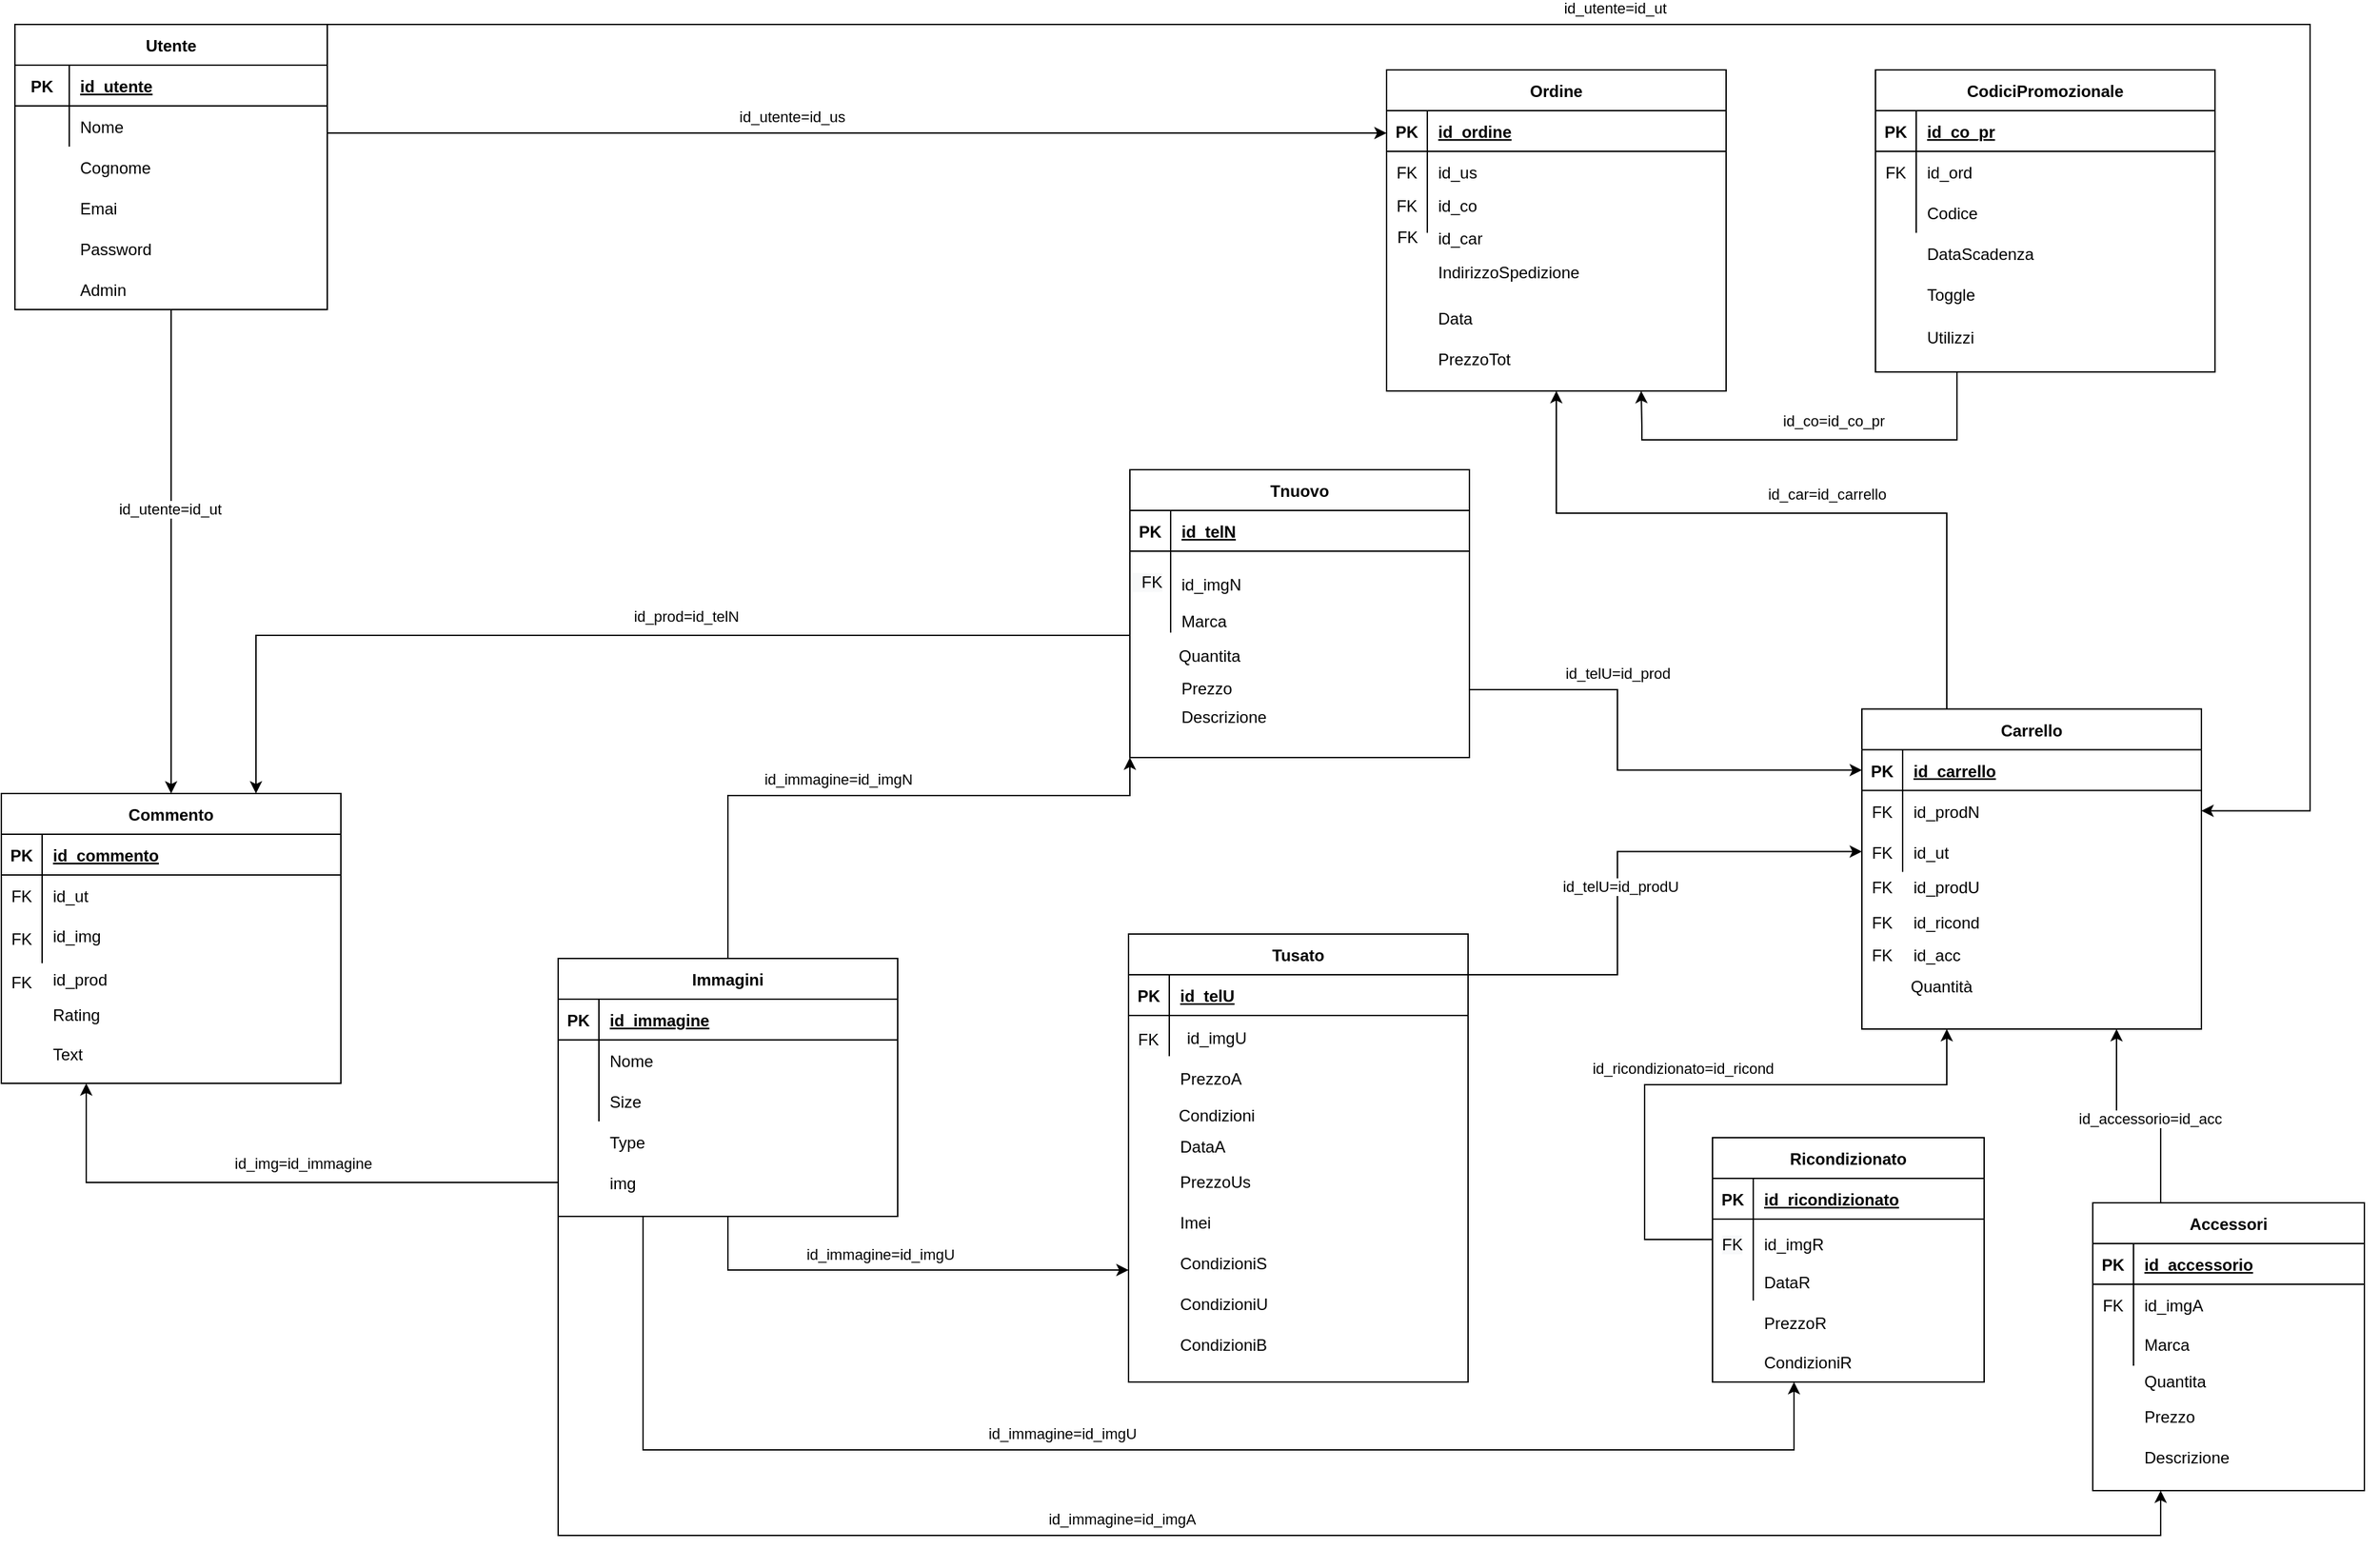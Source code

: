 <mxfile version="20.2.3" type="device"><diagram id="R2lEEEUBdFMjLlhIrx00" name="Page-1"><mxGraphModel dx="1038" dy="641" grid="1" gridSize="10" guides="1" tooltips="1" connect="1" arrows="1" fold="1" page="1" pageScale="1" pageWidth="850" pageHeight="1100" math="0" shadow="0" extFonts="Permanent Marker^https://fonts.googleapis.com/css?family=Permanent+Marker"><root><mxCell id="0"/><mxCell id="1" parent="0"/><mxCell id="C-vyLk0tnHw3VtMMgP7b-13" value="Commento" style="shape=table;startSize=30;container=1;collapsible=1;childLayout=tableLayout;fixedRows=1;rowLines=0;fontStyle=1;align=center;resizeLast=1;" parent="1" vertex="1"><mxGeometry x="30" y="606.5" width="250" height="213.5" as="geometry"/></mxCell><mxCell id="C-vyLk0tnHw3VtMMgP7b-14" value="" style="shape=partialRectangle;collapsible=0;dropTarget=0;pointerEvents=0;fillColor=none;points=[[0,0.5],[1,0.5]];portConstraint=eastwest;top=0;left=0;right=0;bottom=1;" parent="C-vyLk0tnHw3VtMMgP7b-13" vertex="1"><mxGeometry y="30" width="250" height="30" as="geometry"/></mxCell><mxCell id="C-vyLk0tnHw3VtMMgP7b-15" value="PK" style="shape=partialRectangle;overflow=hidden;connectable=0;fillColor=none;top=0;left=0;bottom=0;right=0;fontStyle=1;" parent="C-vyLk0tnHw3VtMMgP7b-14" vertex="1"><mxGeometry width="30" height="30" as="geometry"><mxRectangle width="30" height="30" as="alternateBounds"/></mxGeometry></mxCell><mxCell id="C-vyLk0tnHw3VtMMgP7b-16" value="id_commento" style="shape=partialRectangle;overflow=hidden;connectable=0;fillColor=none;top=0;left=0;bottom=0;right=0;align=left;spacingLeft=6;fontStyle=5;" parent="C-vyLk0tnHw3VtMMgP7b-14" vertex="1"><mxGeometry x="30" width="220" height="30" as="geometry"><mxRectangle width="220" height="30" as="alternateBounds"/></mxGeometry></mxCell><mxCell id="C-vyLk0tnHw3VtMMgP7b-17" value="" style="shape=partialRectangle;collapsible=0;dropTarget=0;pointerEvents=0;fillColor=none;points=[[0,0.5],[1,0.5]];portConstraint=eastwest;top=0;left=0;right=0;bottom=0;" parent="C-vyLk0tnHw3VtMMgP7b-13" vertex="1"><mxGeometry y="60" width="250" height="30" as="geometry"/></mxCell><mxCell id="C-vyLk0tnHw3VtMMgP7b-18" value="FK" style="shape=partialRectangle;overflow=hidden;connectable=0;fillColor=none;top=0;left=0;bottom=0;right=0;" parent="C-vyLk0tnHw3VtMMgP7b-17" vertex="1"><mxGeometry width="30" height="30" as="geometry"><mxRectangle width="30" height="30" as="alternateBounds"/></mxGeometry></mxCell><mxCell id="C-vyLk0tnHw3VtMMgP7b-19" value="id_ut" style="shape=partialRectangle;overflow=hidden;connectable=0;fillColor=none;top=0;left=0;bottom=0;right=0;align=left;spacingLeft=6;" parent="C-vyLk0tnHw3VtMMgP7b-17" vertex="1"><mxGeometry x="30" width="220" height="30" as="geometry"><mxRectangle width="220" height="30" as="alternateBounds"/></mxGeometry></mxCell><mxCell id="C-vyLk0tnHw3VtMMgP7b-20" value="" style="shape=partialRectangle;collapsible=0;dropTarget=0;pointerEvents=0;fillColor=none;points=[[0,0.5],[1,0.5]];portConstraint=eastwest;top=0;left=0;right=0;bottom=0;" parent="C-vyLk0tnHw3VtMMgP7b-13" vertex="1"><mxGeometry y="90" width="250" height="35" as="geometry"/></mxCell><mxCell id="C-vyLk0tnHw3VtMMgP7b-21" value="" style="shape=partialRectangle;overflow=hidden;connectable=0;fillColor=none;top=0;left=0;bottom=0;right=0;" parent="C-vyLk0tnHw3VtMMgP7b-20" vertex="1"><mxGeometry width="30" height="35" as="geometry"><mxRectangle width="30" height="35" as="alternateBounds"/></mxGeometry></mxCell><mxCell id="C-vyLk0tnHw3VtMMgP7b-22" value="" style="shape=partialRectangle;overflow=hidden;connectable=0;fillColor=none;top=0;left=0;bottom=0;right=0;align=left;spacingLeft=6;" parent="C-vyLk0tnHw3VtMMgP7b-20" vertex="1"><mxGeometry x="30" width="220" height="35" as="geometry"><mxRectangle width="220" height="35" as="alternateBounds"/></mxGeometry></mxCell><mxCell id="4mp0QCmw_NPu_8mT7YZq-72" style="edgeStyle=orthogonalEdgeStyle;rounded=0;orthogonalLoop=1;jettySize=auto;html=1;exitX=0.5;exitY=1;exitDx=0;exitDy=0;" parent="1" source="C-vyLk0tnHw3VtMMgP7b-23" target="C-vyLk0tnHw3VtMMgP7b-13" edge="1"><mxGeometry relative="1" as="geometry"/></mxCell><mxCell id="4mp0QCmw_NPu_8mT7YZq-73" value="id_utente=id_ut" style="edgeLabel;html=1;align=center;verticalAlign=middle;resizable=0;points=[];" parent="4mp0QCmw_NPu_8mT7YZq-72" vertex="1" connectable="0"><mxGeometry x="-0.106" y="-1" relative="1" as="geometry"><mxPoint y="-13" as="offset"/></mxGeometry></mxCell><mxCell id="C-vyLk0tnHw3VtMMgP7b-23" value="Utente" style="shape=table;startSize=30;container=1;collapsible=1;childLayout=tableLayout;fixedRows=1;rowLines=0;fontStyle=1;align=center;resizeLast=1;" parent="1" vertex="1"><mxGeometry x="40" y="40" width="230" height="210" as="geometry"><mxRectangle x="100" y="100" width="70" height="30" as="alternateBounds"/></mxGeometry></mxCell><mxCell id="C-vyLk0tnHw3VtMMgP7b-24" value="" style="shape=partialRectangle;collapsible=0;dropTarget=0;pointerEvents=0;fillColor=none;points=[[0,0.5],[1,0.5]];portConstraint=eastwest;top=0;left=0;right=0;bottom=1;" parent="C-vyLk0tnHw3VtMMgP7b-23" vertex="1"><mxGeometry y="30" width="230" height="30" as="geometry"/></mxCell><mxCell id="C-vyLk0tnHw3VtMMgP7b-25" value="PK" style="shape=partialRectangle;overflow=hidden;connectable=0;fillColor=none;top=0;left=0;bottom=0;right=0;fontStyle=1;" parent="C-vyLk0tnHw3VtMMgP7b-24" vertex="1"><mxGeometry width="40" height="30" as="geometry"><mxRectangle width="40" height="30" as="alternateBounds"/></mxGeometry></mxCell><mxCell id="C-vyLk0tnHw3VtMMgP7b-26" value="id_utente" style="shape=partialRectangle;overflow=hidden;connectable=0;fillColor=none;top=0;left=0;bottom=0;right=0;align=left;spacingLeft=6;fontStyle=5;" parent="C-vyLk0tnHw3VtMMgP7b-24" vertex="1"><mxGeometry x="40" width="190" height="30" as="geometry"><mxRectangle width="190" height="30" as="alternateBounds"/></mxGeometry></mxCell><mxCell id="C-vyLk0tnHw3VtMMgP7b-27" value="" style="shape=partialRectangle;collapsible=0;dropTarget=0;pointerEvents=0;fillColor=none;points=[[0,0.5],[1,0.5]];portConstraint=eastwest;top=0;left=0;right=0;bottom=0;" parent="C-vyLk0tnHw3VtMMgP7b-23" vertex="1"><mxGeometry y="60" width="230" height="30" as="geometry"/></mxCell><mxCell id="C-vyLk0tnHw3VtMMgP7b-28" value="" style="shape=partialRectangle;overflow=hidden;connectable=0;fillColor=none;top=0;left=0;bottom=0;right=0;" parent="C-vyLk0tnHw3VtMMgP7b-27" vertex="1"><mxGeometry width="40" height="30" as="geometry"><mxRectangle width="40" height="30" as="alternateBounds"/></mxGeometry></mxCell><mxCell id="C-vyLk0tnHw3VtMMgP7b-29" value="Nome" style="shape=partialRectangle;overflow=hidden;connectable=0;fillColor=none;top=0;left=0;bottom=0;right=0;align=left;spacingLeft=6;" parent="C-vyLk0tnHw3VtMMgP7b-27" vertex="1"><mxGeometry x="40" width="190" height="30" as="geometry"><mxRectangle width="190" height="30" as="alternateBounds"/></mxGeometry></mxCell><mxCell id="4mp0QCmw_NPu_8mT7YZq-3" value="" style="shape=partialRectangle;overflow=hidden;connectable=0;fillColor=none;top=0;left=0;bottom=0;right=0;" parent="1" vertex="1"><mxGeometry x="40" y="130" width="40" height="30" as="geometry"><mxRectangle width="40" height="30" as="alternateBounds"/></mxGeometry></mxCell><mxCell id="4mp0QCmw_NPu_8mT7YZq-5" value="Cognome" style="shape=partialRectangle;overflow=hidden;connectable=0;fillColor=none;top=0;left=0;bottom=0;right=0;align=left;spacingLeft=6;" parent="1" vertex="1"><mxGeometry x="80" y="130" width="190" height="30" as="geometry"><mxRectangle width="190" height="30" as="alternateBounds"/></mxGeometry></mxCell><mxCell id="4mp0QCmw_NPu_8mT7YZq-6" value="Emai" style="shape=partialRectangle;overflow=hidden;connectable=0;fillColor=none;top=0;left=0;bottom=0;right=0;align=left;spacingLeft=6;" parent="1" vertex="1"><mxGeometry x="80" y="160" width="190" height="30" as="geometry"><mxRectangle width="190" height="30" as="alternateBounds"/></mxGeometry></mxCell><mxCell id="4mp0QCmw_NPu_8mT7YZq-7" value="Password" style="shape=partialRectangle;overflow=hidden;connectable=0;fillColor=none;top=0;left=0;bottom=0;right=0;align=left;spacingLeft=6;" parent="1" vertex="1"><mxGeometry x="80" y="190" width="190" height="30" as="geometry"><mxRectangle width="190" height="30" as="alternateBounds"/></mxGeometry></mxCell><mxCell id="4mp0QCmw_NPu_8mT7YZq-9" value="" style="shape=partialRectangle;overflow=hidden;connectable=0;fillColor=none;top=0;left=0;bottom=0;right=0;align=left;spacingLeft=6;" parent="1" vertex="1"><mxGeometry x="80" y="220" width="190" height="30" as="geometry"><mxRectangle width="190" height="30" as="alternateBounds"/></mxGeometry></mxCell><mxCell id="4mp0QCmw_NPu_8mT7YZq-27" value="" style="shape=partialRectangle;collapsible=0;dropTarget=0;pointerEvents=0;fillColor=none;points=[[0,0.5],[1,0.5]];portConstraint=eastwest;top=0;left=0;right=0;bottom=0;" parent="1" vertex="1"><mxGeometry x="30" y="698" width="250" height="30" as="geometry"/></mxCell><mxCell id="4mp0QCmw_NPu_8mT7YZq-28" value="FK" style="shape=partialRectangle;overflow=hidden;connectable=0;fillColor=none;top=0;left=0;bottom=0;right=0;" parent="4mp0QCmw_NPu_8mT7YZq-27" vertex="1"><mxGeometry width="30" height="30" as="geometry"><mxRectangle width="30" height="30" as="alternateBounds"/></mxGeometry></mxCell><mxCell id="4mp0QCmw_NPu_8mT7YZq-29" value="id_img" style="shape=partialRectangle;overflow=hidden;connectable=0;fillColor=none;top=0;left=0;bottom=0;right=0;align=left;spacingLeft=6;" parent="4mp0QCmw_NPu_8mT7YZq-27" vertex="1"><mxGeometry x="30" y="-2" width="220" height="30" as="geometry"><mxRectangle width="220" height="30" as="alternateBounds"/></mxGeometry></mxCell><mxCell id="4mp0QCmw_NPu_8mT7YZq-30" value="CodiciPromozionale" style="shape=table;startSize=30;container=1;collapsible=1;childLayout=tableLayout;fixedRows=1;rowLines=0;fontStyle=1;align=center;resizeLast=1;" parent="1" vertex="1"><mxGeometry x="1410" y="73.5" width="250" height="222.5" as="geometry"/></mxCell><mxCell id="4mp0QCmw_NPu_8mT7YZq-31" value="" style="shape=partialRectangle;collapsible=0;dropTarget=0;pointerEvents=0;fillColor=none;points=[[0,0.5],[1,0.5]];portConstraint=eastwest;top=0;left=0;right=0;bottom=1;" parent="4mp0QCmw_NPu_8mT7YZq-30" vertex="1"><mxGeometry y="30" width="250" height="30" as="geometry"/></mxCell><mxCell id="4mp0QCmw_NPu_8mT7YZq-32" value="PK" style="shape=partialRectangle;overflow=hidden;connectable=0;fillColor=none;top=0;left=0;bottom=0;right=0;fontStyle=1;" parent="4mp0QCmw_NPu_8mT7YZq-31" vertex="1"><mxGeometry width="30" height="30" as="geometry"><mxRectangle width="30" height="30" as="alternateBounds"/></mxGeometry></mxCell><mxCell id="4mp0QCmw_NPu_8mT7YZq-33" value="id_co_pr" style="shape=partialRectangle;overflow=hidden;connectable=0;fillColor=none;top=0;left=0;bottom=0;right=0;align=left;spacingLeft=6;fontStyle=5;" parent="4mp0QCmw_NPu_8mT7YZq-31" vertex="1"><mxGeometry x="30" width="220" height="30" as="geometry"><mxRectangle width="220" height="30" as="alternateBounds"/></mxGeometry></mxCell><mxCell id="4mp0QCmw_NPu_8mT7YZq-34" value="" style="shape=partialRectangle;collapsible=0;dropTarget=0;pointerEvents=0;fillColor=none;points=[[0,0.5],[1,0.5]];portConstraint=eastwest;top=0;left=0;right=0;bottom=0;" parent="4mp0QCmw_NPu_8mT7YZq-30" vertex="1"><mxGeometry y="60" width="250" height="30" as="geometry"/></mxCell><mxCell id="4mp0QCmw_NPu_8mT7YZq-35" value="FK" style="shape=partialRectangle;overflow=hidden;connectable=0;fillColor=none;top=0;left=0;bottom=0;right=0;" parent="4mp0QCmw_NPu_8mT7YZq-34" vertex="1"><mxGeometry width="30" height="30" as="geometry"><mxRectangle width="30" height="30" as="alternateBounds"/></mxGeometry></mxCell><mxCell id="4mp0QCmw_NPu_8mT7YZq-36" value="id_ord" style="shape=partialRectangle;overflow=hidden;connectable=0;fillColor=none;top=0;left=0;bottom=0;right=0;align=left;spacingLeft=6;" parent="4mp0QCmw_NPu_8mT7YZq-34" vertex="1"><mxGeometry x="30" width="220" height="30" as="geometry"><mxRectangle width="220" height="30" as="alternateBounds"/></mxGeometry></mxCell><mxCell id="4mp0QCmw_NPu_8mT7YZq-37" value="" style="shape=partialRectangle;collapsible=0;dropTarget=0;pointerEvents=0;fillColor=none;points=[[0,0.5],[1,0.5]];portConstraint=eastwest;top=0;left=0;right=0;bottom=0;" parent="4mp0QCmw_NPu_8mT7YZq-30" vertex="1"><mxGeometry y="90" width="250" height="30" as="geometry"/></mxCell><mxCell id="4mp0QCmw_NPu_8mT7YZq-38" value="" style="shape=partialRectangle;overflow=hidden;connectable=0;fillColor=none;top=0;left=0;bottom=0;right=0;" parent="4mp0QCmw_NPu_8mT7YZq-37" vertex="1"><mxGeometry width="30" height="30" as="geometry"><mxRectangle width="30" height="30" as="alternateBounds"/></mxGeometry></mxCell><mxCell id="4mp0QCmw_NPu_8mT7YZq-39" value="Codice" style="shape=partialRectangle;overflow=hidden;connectable=0;fillColor=none;top=0;left=0;bottom=0;right=0;align=left;spacingLeft=6;" parent="4mp0QCmw_NPu_8mT7YZq-37" vertex="1"><mxGeometry x="30" width="220" height="30" as="geometry"><mxRectangle width="220" height="30" as="alternateBounds"/></mxGeometry></mxCell><mxCell id="4mp0QCmw_NPu_8mT7YZq-40" value="Admin" style="shape=partialRectangle;overflow=hidden;connectable=0;fillColor=none;top=0;left=0;bottom=0;right=0;align=left;spacingLeft=6;" parent="1" vertex="1"><mxGeometry x="80" y="220" width="190" height="30" as="geometry"><mxRectangle width="190" height="30" as="alternateBounds"/></mxGeometry></mxCell><mxCell id="4mp0QCmw_NPu_8mT7YZq-47" value="Immagini" style="shape=table;startSize=30;container=1;collapsible=1;childLayout=tableLayout;fixedRows=1;rowLines=0;fontStyle=1;align=center;resizeLast=1;" parent="1" vertex="1"><mxGeometry x="440" y="728" width="250" height="190" as="geometry"/></mxCell><mxCell id="4mp0QCmw_NPu_8mT7YZq-48" value="" style="shape=partialRectangle;collapsible=0;dropTarget=0;pointerEvents=0;fillColor=none;points=[[0,0.5],[1,0.5]];portConstraint=eastwest;top=0;left=0;right=0;bottom=1;" parent="4mp0QCmw_NPu_8mT7YZq-47" vertex="1"><mxGeometry y="30" width="250" height="30" as="geometry"/></mxCell><mxCell id="4mp0QCmw_NPu_8mT7YZq-49" value="PK" style="shape=partialRectangle;overflow=hidden;connectable=0;fillColor=none;top=0;left=0;bottom=0;right=0;fontStyle=1;" parent="4mp0QCmw_NPu_8mT7YZq-48" vertex="1"><mxGeometry width="30" height="30" as="geometry"><mxRectangle width="30" height="30" as="alternateBounds"/></mxGeometry></mxCell><mxCell id="4mp0QCmw_NPu_8mT7YZq-50" value="id_immagine" style="shape=partialRectangle;overflow=hidden;connectable=0;fillColor=none;top=0;left=0;bottom=0;right=0;align=left;spacingLeft=6;fontStyle=5;" parent="4mp0QCmw_NPu_8mT7YZq-48" vertex="1"><mxGeometry x="30" width="220" height="30" as="geometry"><mxRectangle width="220" height="30" as="alternateBounds"/></mxGeometry></mxCell><mxCell id="4mp0QCmw_NPu_8mT7YZq-51" value="" style="shape=partialRectangle;collapsible=0;dropTarget=0;pointerEvents=0;fillColor=none;points=[[0,0.5],[1,0.5]];portConstraint=eastwest;top=0;left=0;right=0;bottom=0;" parent="4mp0QCmw_NPu_8mT7YZq-47" vertex="1"><mxGeometry y="60" width="250" height="30" as="geometry"/></mxCell><mxCell id="4mp0QCmw_NPu_8mT7YZq-52" value="" style="shape=partialRectangle;overflow=hidden;connectable=0;fillColor=none;top=0;left=0;bottom=0;right=0;" parent="4mp0QCmw_NPu_8mT7YZq-51" vertex="1"><mxGeometry width="30" height="30" as="geometry"><mxRectangle width="30" height="30" as="alternateBounds"/></mxGeometry></mxCell><mxCell id="4mp0QCmw_NPu_8mT7YZq-53" value="Nome" style="shape=partialRectangle;overflow=hidden;connectable=0;fillColor=none;top=0;left=0;bottom=0;right=0;align=left;spacingLeft=6;" parent="4mp0QCmw_NPu_8mT7YZq-51" vertex="1"><mxGeometry x="30" width="220" height="30" as="geometry"><mxRectangle width="220" height="30" as="alternateBounds"/></mxGeometry></mxCell><mxCell id="4mp0QCmw_NPu_8mT7YZq-54" value="" style="shape=partialRectangle;collapsible=0;dropTarget=0;pointerEvents=0;fillColor=none;points=[[0,0.5],[1,0.5]];portConstraint=eastwest;top=0;left=0;right=0;bottom=0;" parent="4mp0QCmw_NPu_8mT7YZq-47" vertex="1"><mxGeometry y="90" width="250" height="30" as="geometry"/></mxCell><mxCell id="4mp0QCmw_NPu_8mT7YZq-55" value="" style="shape=partialRectangle;overflow=hidden;connectable=0;fillColor=none;top=0;left=0;bottom=0;right=0;" parent="4mp0QCmw_NPu_8mT7YZq-54" vertex="1"><mxGeometry width="30" height="30" as="geometry"><mxRectangle width="30" height="30" as="alternateBounds"/></mxGeometry></mxCell><mxCell id="4mp0QCmw_NPu_8mT7YZq-56" value="Size" style="shape=partialRectangle;overflow=hidden;connectable=0;fillColor=none;top=0;left=0;bottom=0;right=0;align=left;spacingLeft=6;" parent="4mp0QCmw_NPu_8mT7YZq-54" vertex="1"><mxGeometry x="30" width="220" height="30" as="geometry"><mxRectangle width="220" height="30" as="alternateBounds"/></mxGeometry></mxCell><mxCell id="4mp0QCmw_NPu_8mT7YZq-57" value="" style="shape=partialRectangle;collapsible=0;dropTarget=0;pointerEvents=0;fillColor=none;points=[[0,0.5],[1,0.5]];portConstraint=eastwest;top=0;left=0;right=0;bottom=0;" parent="1" vertex="1"><mxGeometry x="1410" y="193.5" width="250" height="30" as="geometry"/></mxCell><mxCell id="4mp0QCmw_NPu_8mT7YZq-58" value="" style="shape=partialRectangle;overflow=hidden;connectable=0;fillColor=none;top=0;left=0;bottom=0;right=0;" parent="4mp0QCmw_NPu_8mT7YZq-57" vertex="1"><mxGeometry width="30" height="30" as="geometry"><mxRectangle width="30" height="30" as="alternateBounds"/></mxGeometry></mxCell><mxCell id="4mp0QCmw_NPu_8mT7YZq-59" value="DataScadenza" style="shape=partialRectangle;overflow=hidden;connectable=0;fillColor=none;top=0;left=0;bottom=0;right=0;align=left;spacingLeft=6;" parent="4mp0QCmw_NPu_8mT7YZq-57" vertex="1"><mxGeometry x="30" width="220" height="30" as="geometry"><mxRectangle width="220" height="30" as="alternateBounds"/></mxGeometry></mxCell><mxCell id="4mp0QCmw_NPu_8mT7YZq-60" value="" style="shape=partialRectangle;collapsible=0;dropTarget=0;pointerEvents=0;fillColor=none;points=[[0,0.5],[1,0.5]];portConstraint=eastwest;top=0;left=0;right=0;bottom=0;" parent="1" vertex="1"><mxGeometry x="1410" y="223.5" width="250" height="30" as="geometry"/></mxCell><mxCell id="4mp0QCmw_NPu_8mT7YZq-61" value="" style="shape=partialRectangle;overflow=hidden;connectable=0;fillColor=none;top=0;left=0;bottom=0;right=0;" parent="4mp0QCmw_NPu_8mT7YZq-60" vertex="1"><mxGeometry width="30" height="30" as="geometry"><mxRectangle width="30" height="30" as="alternateBounds"/></mxGeometry></mxCell><mxCell id="4mp0QCmw_NPu_8mT7YZq-62" value="Toggle" style="shape=partialRectangle;overflow=hidden;connectable=0;fillColor=none;top=0;left=0;bottom=0;right=0;align=left;spacingLeft=6;" parent="4mp0QCmw_NPu_8mT7YZq-60" vertex="1"><mxGeometry x="30" width="220" height="30" as="geometry"><mxRectangle width="220" height="30" as="alternateBounds"/></mxGeometry></mxCell><mxCell id="4mp0QCmw_NPu_8mT7YZq-63" value="" style="shape=partialRectangle;collapsible=0;dropTarget=0;pointerEvents=0;fillColor=none;points=[[0,0.5],[1,0.5]];portConstraint=eastwest;top=0;left=0;right=0;bottom=0;" parent="1" vertex="1"><mxGeometry x="1410" y="253.5" width="250" height="32.5" as="geometry"/></mxCell><mxCell id="4mp0QCmw_NPu_8mT7YZq-64" value="" style="shape=partialRectangle;overflow=hidden;connectable=0;fillColor=none;top=0;left=0;bottom=0;right=0;" parent="4mp0QCmw_NPu_8mT7YZq-63" vertex="1"><mxGeometry width="30" height="32.5" as="geometry"><mxRectangle width="30" height="30" as="alternateBounds"/></mxGeometry></mxCell><mxCell id="4mp0QCmw_NPu_8mT7YZq-65" value="Utilizzi" style="shape=partialRectangle;overflow=hidden;connectable=0;fillColor=none;top=0;left=0;bottom=0;right=0;align=left;spacingLeft=6;" parent="4mp0QCmw_NPu_8mT7YZq-63" vertex="1"><mxGeometry x="30" width="220" height="32.5" as="geometry"><mxRectangle width="220" height="30" as="alternateBounds"/></mxGeometry></mxCell><mxCell id="4mp0QCmw_NPu_8mT7YZq-66" value="" style="shape=partialRectangle;collapsible=0;dropTarget=0;pointerEvents=0;fillColor=none;points=[[0,0.5],[1,0.5]];portConstraint=eastwest;top=0;left=0;right=0;bottom=0;" parent="1" vertex="1"><mxGeometry x="440" y="848" width="250" height="30" as="geometry"/></mxCell><mxCell id="4mp0QCmw_NPu_8mT7YZq-67" value="" style="shape=partialRectangle;overflow=hidden;connectable=0;fillColor=none;top=0;left=0;bottom=0;right=0;" parent="4mp0QCmw_NPu_8mT7YZq-66" vertex="1"><mxGeometry width="30" height="30" as="geometry"><mxRectangle width="30" height="30" as="alternateBounds"/></mxGeometry></mxCell><mxCell id="4mp0QCmw_NPu_8mT7YZq-68" value="Type" style="shape=partialRectangle;overflow=hidden;connectable=0;fillColor=none;top=0;left=0;bottom=0;right=0;align=left;spacingLeft=6;" parent="4mp0QCmw_NPu_8mT7YZq-66" vertex="1"><mxGeometry x="30" width="220" height="30" as="geometry"><mxRectangle width="220" height="30" as="alternateBounds"/></mxGeometry></mxCell><mxCell id="4mp0QCmw_NPu_8mT7YZq-69" value="" style="shape=partialRectangle;collapsible=0;dropTarget=0;pointerEvents=0;fillColor=none;points=[[0,0.5],[1,0.5]];portConstraint=eastwest;top=0;left=0;right=0;bottom=0;" parent="1" vertex="1"><mxGeometry x="440" y="878" width="250" height="30" as="geometry"/></mxCell><mxCell id="4mp0QCmw_NPu_8mT7YZq-70" value="" style="shape=partialRectangle;overflow=hidden;connectable=0;fillColor=none;top=0;left=0;bottom=0;right=0;" parent="4mp0QCmw_NPu_8mT7YZq-69" vertex="1"><mxGeometry width="30" height="30" as="geometry"><mxRectangle width="30" height="30" as="alternateBounds"/></mxGeometry></mxCell><mxCell id="4mp0QCmw_NPu_8mT7YZq-71" value="img" style="shape=partialRectangle;overflow=hidden;connectable=0;fillColor=none;top=0;left=0;bottom=0;right=0;align=left;spacingLeft=6;" parent="4mp0QCmw_NPu_8mT7YZq-69" vertex="1"><mxGeometry x="30" width="220" height="30" as="geometry"><mxRectangle width="220" height="30" as="alternateBounds"/></mxGeometry></mxCell><mxCell id="4mp0QCmw_NPu_8mT7YZq-74" value="Ordine" style="shape=table;startSize=30;container=1;collapsible=1;childLayout=tableLayout;fixedRows=1;rowLines=0;fontStyle=1;align=center;resizeLast=1;" parent="1" vertex="1"><mxGeometry x="1050" y="73.5" width="250" height="236.5" as="geometry"/></mxCell><mxCell id="4mp0QCmw_NPu_8mT7YZq-75" value="" style="shape=partialRectangle;collapsible=0;dropTarget=0;pointerEvents=0;fillColor=none;points=[[0,0.5],[1,0.5]];portConstraint=eastwest;top=0;left=0;right=0;bottom=1;" parent="4mp0QCmw_NPu_8mT7YZq-74" vertex="1"><mxGeometry y="30" width="250" height="30" as="geometry"/></mxCell><mxCell id="4mp0QCmw_NPu_8mT7YZq-76" value="PK" style="shape=partialRectangle;overflow=hidden;connectable=0;fillColor=none;top=0;left=0;bottom=0;right=0;fontStyle=1;" parent="4mp0QCmw_NPu_8mT7YZq-75" vertex="1"><mxGeometry width="30" height="30" as="geometry"><mxRectangle width="30" height="30" as="alternateBounds"/></mxGeometry></mxCell><mxCell id="4mp0QCmw_NPu_8mT7YZq-77" value="id_ordine" style="shape=partialRectangle;overflow=hidden;connectable=0;fillColor=none;top=0;left=0;bottom=0;right=0;align=left;spacingLeft=6;fontStyle=5;" parent="4mp0QCmw_NPu_8mT7YZq-75" vertex="1"><mxGeometry x="30" width="220" height="30" as="geometry"><mxRectangle width="220" height="30" as="alternateBounds"/></mxGeometry></mxCell><mxCell id="4mp0QCmw_NPu_8mT7YZq-78" value="" style="shape=partialRectangle;collapsible=0;dropTarget=0;pointerEvents=0;fillColor=none;points=[[0,0.5],[1,0.5]];portConstraint=eastwest;top=0;left=0;right=0;bottom=0;" parent="4mp0QCmw_NPu_8mT7YZq-74" vertex="1"><mxGeometry y="60" width="250" height="30" as="geometry"/></mxCell><mxCell id="4mp0QCmw_NPu_8mT7YZq-79" value="FK" style="shape=partialRectangle;overflow=hidden;connectable=0;fillColor=none;top=0;left=0;bottom=0;right=0;" parent="4mp0QCmw_NPu_8mT7YZq-78" vertex="1"><mxGeometry width="30" height="30" as="geometry"><mxRectangle width="30" height="30" as="alternateBounds"/></mxGeometry></mxCell><mxCell id="4mp0QCmw_NPu_8mT7YZq-80" value="id_us" style="shape=partialRectangle;overflow=hidden;connectable=0;fillColor=none;top=0;left=0;bottom=0;right=0;align=left;spacingLeft=6;" parent="4mp0QCmw_NPu_8mT7YZq-78" vertex="1"><mxGeometry x="30" width="220" height="30" as="geometry"><mxRectangle width="220" height="30" as="alternateBounds"/></mxGeometry></mxCell><mxCell id="4mp0QCmw_NPu_8mT7YZq-81" value="" style="shape=partialRectangle;collapsible=0;dropTarget=0;pointerEvents=0;fillColor=none;points=[[0,0.5],[1,0.5]];portConstraint=eastwest;top=0;left=0;right=0;bottom=0;" parent="4mp0QCmw_NPu_8mT7YZq-74" vertex="1"><mxGeometry y="90" width="250" height="30" as="geometry"/></mxCell><mxCell id="4mp0QCmw_NPu_8mT7YZq-82" value="" style="shape=partialRectangle;overflow=hidden;connectable=0;fillColor=none;top=0;left=0;bottom=0;right=0;" parent="4mp0QCmw_NPu_8mT7YZq-81" vertex="1"><mxGeometry width="30" height="30" as="geometry"><mxRectangle width="30" height="30" as="alternateBounds"/></mxGeometry></mxCell><mxCell id="4mp0QCmw_NPu_8mT7YZq-83" value="" style="shape=partialRectangle;overflow=hidden;connectable=0;fillColor=none;top=0;left=0;bottom=0;right=0;align=left;spacingLeft=6;" parent="4mp0QCmw_NPu_8mT7YZq-81" vertex="1"><mxGeometry x="30" width="220" height="30" as="geometry"><mxRectangle width="220" height="30" as="alternateBounds"/></mxGeometry></mxCell><mxCell id="4mp0QCmw_NPu_8mT7YZq-84" value="" style="shape=partialRectangle;collapsible=0;dropTarget=0;pointerEvents=0;fillColor=none;points=[[0,0.5],[1,0.5]];portConstraint=eastwest;top=0;left=0;right=0;bottom=0;" parent="1" vertex="1"><mxGeometry x="1050" y="158" width="250" height="30" as="geometry"/></mxCell><mxCell id="4mp0QCmw_NPu_8mT7YZq-85" value="FK" style="shape=partialRectangle;overflow=hidden;connectable=0;fillColor=none;top=0;left=0;bottom=0;right=0;" parent="4mp0QCmw_NPu_8mT7YZq-84" vertex="1"><mxGeometry width="30" height="30" as="geometry"><mxRectangle width="30" height="30" as="alternateBounds"/></mxGeometry></mxCell><mxCell id="4mp0QCmw_NPu_8mT7YZq-86" value="id_co" style="shape=partialRectangle;overflow=hidden;connectable=0;fillColor=none;top=0;left=0;bottom=0;right=0;align=left;spacingLeft=6;" parent="4mp0QCmw_NPu_8mT7YZq-84" vertex="1"><mxGeometry x="30" width="220" height="30" as="geometry"><mxRectangle width="220" height="30" as="alternateBounds"/></mxGeometry></mxCell><mxCell id="4mp0QCmw_NPu_8mT7YZq-87" value="IndirizzoSpedizione" style="shape=partialRectangle;overflow=hidden;connectable=0;fillColor=none;top=0;left=0;bottom=0;right=0;align=left;spacingLeft=6;" parent="1" vertex="1"><mxGeometry x="1080" y="206.75" width="220" height="30" as="geometry"><mxRectangle width="220" height="30" as="alternateBounds"/></mxGeometry></mxCell><mxCell id="4mp0QCmw_NPu_8mT7YZq-88" value="Data" style="shape=partialRectangle;overflow=hidden;connectable=0;fillColor=none;top=0;left=0;bottom=0;right=0;align=left;spacingLeft=6;" parent="1" vertex="1"><mxGeometry x="1080" y="241" width="220" height="30" as="geometry"><mxRectangle width="220" height="30" as="alternateBounds"/></mxGeometry></mxCell><mxCell id="0pBRUz9maH4vvClHvb-9-6" value="Rating" style="shape=partialRectangle;overflow=hidden;connectable=0;fillColor=none;top=0;left=0;bottom=0;right=0;align=left;spacingLeft=6;" parent="1" vertex="1"><mxGeometry x="60" y="751.5" width="220" height="35" as="geometry"><mxRectangle width="220" height="35" as="alternateBounds"/></mxGeometry></mxCell><mxCell id="0pBRUz9maH4vvClHvb-9-8" value="" style="shape=partialRectangle;collapsible=0;dropTarget=0;pointerEvents=0;fillColor=none;points=[[0,0.5],[1,0.5]];portConstraint=eastwest;top=0;left=0;right=0;bottom=0;" parent="1" vertex="1"><mxGeometry x="30" y="730" width="250" height="30" as="geometry"/></mxCell><mxCell id="0pBRUz9maH4vvClHvb-9-9" value="FK" style="shape=partialRectangle;overflow=hidden;connectable=0;fillColor=none;top=0;left=0;bottom=0;right=0;" parent="0pBRUz9maH4vvClHvb-9-8" vertex="1"><mxGeometry width="30" height="30" as="geometry"><mxRectangle width="30" height="30" as="alternateBounds"/></mxGeometry></mxCell><mxCell id="0pBRUz9maH4vvClHvb-9-10" value="id_prod" style="shape=partialRectangle;overflow=hidden;connectable=0;fillColor=none;top=0;left=0;bottom=0;right=0;align=left;spacingLeft=6;" parent="0pBRUz9maH4vvClHvb-9-8" vertex="1"><mxGeometry x="30" y="-2" width="220" height="30" as="geometry"><mxRectangle width="220" height="30" as="alternateBounds"/></mxGeometry></mxCell><mxCell id="0pBRUz9maH4vvClHvb-9-11" value="Text" style="shape=partialRectangle;overflow=hidden;connectable=0;fillColor=none;top=0;left=0;bottom=0;right=0;align=left;spacingLeft=6;" parent="1" vertex="1"><mxGeometry x="60" y="780.5" width="220" height="35" as="geometry"><mxRectangle width="220" height="35" as="alternateBounds"/></mxGeometry></mxCell><mxCell id="0pBRUz9maH4vvClHvb-9-13" style="edgeStyle=orthogonalEdgeStyle;rounded=0;orthogonalLoop=1;jettySize=auto;html=1;exitX=0;exitY=0.5;exitDx=0;exitDy=0;entryX=0.25;entryY=1;entryDx=0;entryDy=0;" parent="1" source="4mp0QCmw_NPu_8mT7YZq-69" target="C-vyLk0tnHw3VtMMgP7b-13" edge="1"><mxGeometry relative="1" as="geometry"><mxPoint x="339" y="603.5" as="sourcePoint"/><mxPoint x="220" y="870" as="targetPoint"/></mxGeometry></mxCell><mxCell id="0pBRUz9maH4vvClHvb-9-14" value="id_img=id_immagine" style="edgeLabel;html=1;align=center;verticalAlign=middle;resizable=0;points=[];" parent="0pBRUz9maH4vvClHvb-9-13" vertex="1" connectable="0"><mxGeometry x="-0.106" y="-1" relative="1" as="geometry"><mxPoint y="-13" as="offset"/></mxGeometry></mxCell><mxCell id="0pBRUz9maH4vvClHvb-9-16" style="edgeStyle=orthogonalEdgeStyle;rounded=0;orthogonalLoop=1;jettySize=auto;html=1;exitX=1;exitY=0;exitDx=0;exitDy=0;entryX=1;entryY=0.5;entryDx=0;entryDy=0;" parent="1" source="C-vyLk0tnHw3VtMMgP7b-23" target="DuVzCU0OGfg61JeZsHyK-133" edge="1"><mxGeometry relative="1" as="geometry"><mxPoint x="297.5" y="70" as="sourcePoint"/><mxPoint x="1670" y="620" as="targetPoint"/><Array as="points"><mxPoint x="1730" y="40"/><mxPoint x="1730" y="619"/></Array></mxGeometry></mxCell><mxCell id="0pBRUz9maH4vvClHvb-9-17" value="id_utente=id_ut" style="edgeLabel;html=1;align=center;verticalAlign=middle;resizable=0;points=[];" parent="0pBRUz9maH4vvClHvb-9-16" vertex="1" connectable="0"><mxGeometry x="-0.106" y="-1" relative="1" as="geometry"><mxPoint y="-13" as="offset"/></mxGeometry></mxCell><mxCell id="0pBRUz9maH4vvClHvb-9-22" value="PrezzoTot" style="shape=partialRectangle;overflow=hidden;connectable=0;fillColor=none;top=0;left=0;bottom=0;right=0;align=left;spacingLeft=6;" parent="1" vertex="1"><mxGeometry x="1080" y="271" width="220" height="30" as="geometry"><mxRectangle width="220" height="30" as="alternateBounds"/></mxGeometry></mxCell><mxCell id="0pBRUz9maH4vvClHvb-9-23" style="edgeStyle=orthogonalEdgeStyle;rounded=0;orthogonalLoop=1;jettySize=auto;html=1;" parent="1" edge="1"><mxGeometry relative="1" as="geometry"><mxPoint x="270" y="107" as="sourcePoint"/><mxPoint x="1050" y="120" as="targetPoint"/><Array as="points"><mxPoint x="270" y="120"/><mxPoint x="1050" y="120"/></Array></mxGeometry></mxCell><mxCell id="0pBRUz9maH4vvClHvb-9-24" value="id_utente=id_us" style="edgeLabel;html=1;align=center;verticalAlign=middle;resizable=0;points=[];" parent="0pBRUz9maH4vvClHvb-9-23" vertex="1" connectable="0"><mxGeometry x="-0.106" y="-1" relative="1" as="geometry"><mxPoint y="-13" as="offset"/></mxGeometry></mxCell><mxCell id="0pBRUz9maH4vvClHvb-9-25" style="edgeStyle=orthogonalEdgeStyle;rounded=0;orthogonalLoop=1;jettySize=auto;html=1;exitX=0.25;exitY=1;exitDx=0;exitDy=0;entryX=0.75;entryY=1;entryDx=0;entryDy=0;" parent="1" source="4mp0QCmw_NPu_8mT7YZq-30" target="4mp0QCmw_NPu_8mT7YZq-74" edge="1"><mxGeometry relative="1" as="geometry"><mxPoint x="1490" y="336" as="sourcePoint"/><mxPoint x="1220" y="316" as="targetPoint"/><Array as="points"><mxPoint x="1470" y="296"/><mxPoint x="1470" y="346"/><mxPoint x="1238" y="346"/><mxPoint x="1238" y="336"/></Array></mxGeometry></mxCell><mxCell id="0pBRUz9maH4vvClHvb-9-26" value="id_co=id_co_pr" style="edgeLabel;html=1;align=center;verticalAlign=middle;resizable=0;points=[];" parent="0pBRUz9maH4vvClHvb-9-25" vertex="1" connectable="0"><mxGeometry x="-0.106" y="-1" relative="1" as="geometry"><mxPoint y="-13" as="offset"/></mxGeometry></mxCell><mxCell id="DuVzCU0OGfg61JeZsHyK-1" value="Tnuovo" style="shape=table;startSize=30;container=1;collapsible=1;childLayout=tableLayout;fixedRows=1;rowLines=0;fontStyle=1;align=center;resizeLast=1;" parent="1" vertex="1"><mxGeometry x="861" y="368" width="250" height="212" as="geometry"/></mxCell><mxCell id="DuVzCU0OGfg61JeZsHyK-2" value="" style="shape=partialRectangle;collapsible=0;dropTarget=0;pointerEvents=0;fillColor=none;points=[[0,0.5],[1,0.5]];portConstraint=eastwest;top=0;left=0;right=0;bottom=1;" parent="DuVzCU0OGfg61JeZsHyK-1" vertex="1"><mxGeometry y="30" width="250" height="30" as="geometry"/></mxCell><mxCell id="DuVzCU0OGfg61JeZsHyK-3" value="PK" style="shape=partialRectangle;overflow=hidden;connectable=0;fillColor=none;top=0;left=0;bottom=0;right=0;fontStyle=1;" parent="DuVzCU0OGfg61JeZsHyK-2" vertex="1"><mxGeometry width="30" height="30" as="geometry"><mxRectangle width="30" height="30" as="alternateBounds"/></mxGeometry></mxCell><mxCell id="DuVzCU0OGfg61JeZsHyK-4" value="id_telN" style="shape=partialRectangle;overflow=hidden;connectable=0;fillColor=none;top=0;left=0;bottom=0;right=0;align=left;spacingLeft=6;fontStyle=5;" parent="DuVzCU0OGfg61JeZsHyK-2" vertex="1"><mxGeometry x="30" width="220" height="30" as="geometry"><mxRectangle width="220" height="30" as="alternateBounds"/></mxGeometry></mxCell><mxCell id="DuVzCU0OGfg61JeZsHyK-5" value="" style="shape=partialRectangle;collapsible=0;dropTarget=0;pointerEvents=0;fillColor=none;points=[[0,0.5],[1,0.5]];portConstraint=eastwest;top=0;left=0;right=0;bottom=0;" parent="DuVzCU0OGfg61JeZsHyK-1" vertex="1"><mxGeometry y="60" width="250" height="30" as="geometry"/></mxCell><mxCell id="DuVzCU0OGfg61JeZsHyK-6" value="" style="shape=partialRectangle;overflow=hidden;connectable=0;fillColor=none;top=0;left=0;bottom=0;right=0;" parent="DuVzCU0OGfg61JeZsHyK-5" vertex="1"><mxGeometry width="30" height="30" as="geometry"><mxRectangle width="30" height="30" as="alternateBounds"/></mxGeometry></mxCell><mxCell id="DuVzCU0OGfg61JeZsHyK-7" value="" style="shape=partialRectangle;overflow=hidden;connectable=0;fillColor=none;top=0;left=0;bottom=0;right=0;align=left;spacingLeft=6;" parent="DuVzCU0OGfg61JeZsHyK-5" vertex="1"><mxGeometry x="30" width="220" height="30" as="geometry"><mxRectangle width="220" height="30" as="alternateBounds"/></mxGeometry></mxCell><mxCell id="DuVzCU0OGfg61JeZsHyK-8" value="" style="shape=partialRectangle;collapsible=0;dropTarget=0;pointerEvents=0;fillColor=none;points=[[0,0.5],[1,0.5]];portConstraint=eastwest;top=0;left=0;right=0;bottom=0;" parent="DuVzCU0OGfg61JeZsHyK-1" vertex="1"><mxGeometry y="90" width="250" height="30" as="geometry"/></mxCell><mxCell id="DuVzCU0OGfg61JeZsHyK-9" value="" style="shape=partialRectangle;overflow=hidden;connectable=0;fillColor=none;top=0;left=0;bottom=0;right=0;" parent="DuVzCU0OGfg61JeZsHyK-8" vertex="1"><mxGeometry width="30" height="30" as="geometry"><mxRectangle width="30" height="30" as="alternateBounds"/></mxGeometry></mxCell><mxCell id="DuVzCU0OGfg61JeZsHyK-10" value="" style="shape=partialRectangle;overflow=hidden;connectable=0;fillColor=none;top=0;left=0;bottom=0;right=0;align=left;spacingLeft=6;" parent="DuVzCU0OGfg61JeZsHyK-8" vertex="1"><mxGeometry x="30" width="220" height="30" as="geometry"><mxRectangle width="220" height="30" as="alternateBounds"/></mxGeometry></mxCell><mxCell id="DuVzCU0OGfg61JeZsHyK-20" value="Tusato" style="shape=table;startSize=30;container=1;collapsible=1;childLayout=tableLayout;fixedRows=1;rowLines=0;fontStyle=1;align=center;resizeLast=1;" parent="1" vertex="1"><mxGeometry x="860" y="710" width="250" height="330" as="geometry"/></mxCell><mxCell id="DuVzCU0OGfg61JeZsHyK-21" value="" style="shape=partialRectangle;collapsible=0;dropTarget=0;pointerEvents=0;fillColor=none;points=[[0,0.5],[1,0.5]];portConstraint=eastwest;top=0;left=0;right=0;bottom=1;" parent="DuVzCU0OGfg61JeZsHyK-20" vertex="1"><mxGeometry y="30" width="250" height="30" as="geometry"/></mxCell><mxCell id="DuVzCU0OGfg61JeZsHyK-22" value="PK" style="shape=partialRectangle;overflow=hidden;connectable=0;fillColor=none;top=0;left=0;bottom=0;right=0;fontStyle=1;" parent="DuVzCU0OGfg61JeZsHyK-21" vertex="1"><mxGeometry width="30" height="30" as="geometry"><mxRectangle width="30" height="30" as="alternateBounds"/></mxGeometry></mxCell><mxCell id="DuVzCU0OGfg61JeZsHyK-23" value="id_telU" style="shape=partialRectangle;overflow=hidden;connectable=0;fillColor=none;top=0;left=0;bottom=0;right=0;align=left;spacingLeft=6;fontStyle=5;" parent="DuVzCU0OGfg61JeZsHyK-21" vertex="1"><mxGeometry x="30" width="220" height="30" as="geometry"><mxRectangle width="220" height="30" as="alternateBounds"/></mxGeometry></mxCell><mxCell id="DuVzCU0OGfg61JeZsHyK-27" value="" style="shape=partialRectangle;collapsible=0;dropTarget=0;pointerEvents=0;fillColor=none;points=[[0,0.5],[1,0.5]];portConstraint=eastwest;top=0;left=0;right=0;bottom=0;" parent="DuVzCU0OGfg61JeZsHyK-20" vertex="1"><mxGeometry y="60" width="250" height="30" as="geometry"/></mxCell><mxCell id="DuVzCU0OGfg61JeZsHyK-28" value="" style="shape=partialRectangle;overflow=hidden;connectable=0;fillColor=none;top=0;left=0;bottom=0;right=0;" parent="DuVzCU0OGfg61JeZsHyK-27" vertex="1"><mxGeometry width="30" height="30" as="geometry"><mxRectangle width="30" height="30" as="alternateBounds"/></mxGeometry></mxCell><mxCell id="DuVzCU0OGfg61JeZsHyK-29" value="" style="shape=partialRectangle;overflow=hidden;connectable=0;fillColor=none;top=0;left=0;bottom=0;right=0;align=left;spacingLeft=6;" parent="DuVzCU0OGfg61JeZsHyK-27" vertex="1"><mxGeometry x="30" width="220" height="30" as="geometry"><mxRectangle width="220" height="30" as="alternateBounds"/></mxGeometry></mxCell><mxCell id="DuVzCU0OGfg61JeZsHyK-30" value="" style="shape=partialRectangle;collapsible=0;dropTarget=0;pointerEvents=0;fillColor=none;points=[[0,0.5],[1,0.5]];portConstraint=eastwest;top=0;left=0;right=0;bottom=0;" parent="1" vertex="1"><mxGeometry x="860" y="851" width="250" height="30" as="geometry"/></mxCell><mxCell id="DuVzCU0OGfg61JeZsHyK-31" value="" style="shape=partialRectangle;overflow=hidden;connectable=0;fillColor=none;top=0;left=0;bottom=0;right=0;" parent="DuVzCU0OGfg61JeZsHyK-30" vertex="1"><mxGeometry width="30" height="30" as="geometry"><mxRectangle width="30" height="30" as="alternateBounds"/></mxGeometry></mxCell><mxCell id="DuVzCU0OGfg61JeZsHyK-32" value="DataA" style="shape=partialRectangle;overflow=hidden;connectable=0;fillColor=none;top=0;left=0;bottom=0;right=0;align=left;spacingLeft=6;" parent="DuVzCU0OGfg61JeZsHyK-30" vertex="1"><mxGeometry x="30" width="220" height="30" as="geometry"><mxRectangle width="220" height="30" as="alternateBounds"/></mxGeometry></mxCell><mxCell id="DuVzCU0OGfg61JeZsHyK-39" value="PrezzoUs" style="shape=partialRectangle;overflow=hidden;connectable=0;fillColor=none;top=0;left=0;bottom=0;right=0;align=left;spacingLeft=6;" parent="1" vertex="1"><mxGeometry x="890" y="877" width="220" height="30" as="geometry"><mxRectangle width="220" height="30" as="alternateBounds"/></mxGeometry></mxCell><mxCell id="DuVzCU0OGfg61JeZsHyK-40" value="Imei" style="shape=partialRectangle;overflow=hidden;connectable=0;fillColor=none;top=0;left=0;bottom=0;right=0;align=left;spacingLeft=6;" parent="1" vertex="1"><mxGeometry x="890" y="907" width="220" height="30" as="geometry"><mxRectangle width="220" height="30" as="alternateBounds"/></mxGeometry></mxCell><mxCell id="DuVzCU0OGfg61JeZsHyK-41" value="CondizioniS" style="shape=partialRectangle;overflow=hidden;connectable=0;fillColor=none;top=0;left=0;bottom=0;right=0;align=left;spacingLeft=6;" parent="1" vertex="1"><mxGeometry x="890" y="937" width="220" height="30" as="geometry"><mxRectangle width="220" height="30" as="alternateBounds"/></mxGeometry></mxCell><mxCell id="DuVzCU0OGfg61JeZsHyK-42" value="CondizioniU" style="shape=partialRectangle;overflow=hidden;connectable=0;fillColor=none;top=0;left=0;bottom=0;right=0;align=left;spacingLeft=6;" parent="1" vertex="1"><mxGeometry x="890" y="967" width="220" height="30" as="geometry"><mxRectangle width="220" height="30" as="alternateBounds"/></mxGeometry></mxCell><mxCell id="DuVzCU0OGfg61JeZsHyK-43" value="CondizioniB" style="shape=partialRectangle;overflow=hidden;connectable=0;fillColor=none;top=0;left=0;bottom=0;right=0;align=left;spacingLeft=6;" parent="1" vertex="1"><mxGeometry x="890" y="997" width="220" height="30" as="geometry"><mxRectangle width="220" height="30" as="alternateBounds"/></mxGeometry></mxCell><mxCell id="DuVzCU0OGfg61JeZsHyK-44" value="PrezzoA" style="shape=partialRectangle;overflow=hidden;connectable=0;fillColor=none;top=0;left=0;bottom=0;right=0;align=left;spacingLeft=6;" parent="1" vertex="1"><mxGeometry x="890" y="801" width="220" height="30" as="geometry"><mxRectangle width="220" height="30" as="alternateBounds"/></mxGeometry></mxCell><mxCell id="DuVzCU0OGfg61JeZsHyK-45" value="Marca" style="shape=partialRectangle;overflow=hidden;connectable=0;fillColor=none;top=0;left=0;bottom=0;right=0;align=left;spacingLeft=6;" parent="1" vertex="1"><mxGeometry x="891" y="464" width="180" height="30" as="geometry"><mxRectangle width="220" height="30" as="alternateBounds"/></mxGeometry></mxCell><mxCell id="DuVzCU0OGfg61JeZsHyK-46" value="Quantita" style="shape=partialRectangle;overflow=hidden;connectable=0;fillColor=none;top=0;left=0;bottom=0;right=0;align=left;spacingLeft=6;" parent="1" vertex="1"><mxGeometry x="889" y="489.25" width="180" height="30" as="geometry"><mxRectangle width="220" height="30" as="alternateBounds"/></mxGeometry></mxCell><mxCell id="DuVzCU0OGfg61JeZsHyK-47" value="Prezzo" style="shape=partialRectangle;overflow=hidden;connectable=0;fillColor=none;top=0;left=0;bottom=0;right=0;align=left;spacingLeft=6;" parent="1" vertex="1"><mxGeometry x="891" y="513.25" width="180" height="30" as="geometry"><mxRectangle width="220" height="30" as="alternateBounds"/></mxGeometry></mxCell><mxCell id="DuVzCU0OGfg61JeZsHyK-48" value="Descrizione" style="shape=partialRectangle;overflow=hidden;connectable=0;fillColor=none;top=0;left=0;bottom=0;right=0;align=left;spacingLeft=6;" parent="1" vertex="1"><mxGeometry x="891" y="534.25" width="180" height="30" as="geometry"><mxRectangle width="220" height="30" as="alternateBounds"/></mxGeometry></mxCell><mxCell id="DuVzCU0OGfg61JeZsHyK-50" value="id_imgN" style="shape=partialRectangle;overflow=hidden;connectable=0;fillColor=none;top=0;left=0;bottom=0;right=0;align=left;spacingLeft=6;" parent="1" vertex="1"><mxGeometry x="891" y="437" width="180" height="30" as="geometry"><mxRectangle width="180" height="30" as="alternateBounds"/></mxGeometry></mxCell><mxCell id="DuVzCU0OGfg61JeZsHyK-51" value="&lt;span style=&quot;color: rgb(0, 0, 0); font-family: Helvetica; font-size: 12px; font-style: normal; font-variant-ligatures: normal; font-variant-caps: normal; font-weight: 400; letter-spacing: normal; orphans: 2; text-align: center; text-indent: 0px; text-transform: none; widows: 2; word-spacing: 0px; -webkit-text-stroke-width: 0px; background-color: rgb(248, 249, 250); text-decoration-thickness: initial; text-decoration-style: initial; text-decoration-color: initial; float: none; display: inline !important;&quot;&gt;&amp;nbsp; FK&lt;/span&gt;" style="text;whiteSpace=wrap;html=1;" parent="1" vertex="1"><mxGeometry x="861" y="437" width="30" height="30" as="geometry"/></mxCell><mxCell id="DuVzCU0OGfg61JeZsHyK-52" value="id_imgU" style="shape=partialRectangle;overflow=hidden;connectable=0;fillColor=none;top=0;left=0;bottom=0;right=0;align=left;spacingLeft=6;" parent="1" vertex="1"><mxGeometry x="895" y="771" width="180" height="30" as="geometry"><mxRectangle width="180" height="30" as="alternateBounds"/></mxGeometry></mxCell><mxCell id="DuVzCU0OGfg61JeZsHyK-53" value="Condizioni" style="shape=partialRectangle;overflow=hidden;connectable=0;fillColor=none;top=0;left=0;bottom=0;right=0;align=left;spacingLeft=6;" parent="1" vertex="1"><mxGeometry x="889" y="828" width="220" height="30" as="geometry"><mxRectangle width="220" height="30" as="alternateBounds"/></mxGeometry></mxCell><mxCell id="DuVzCU0OGfg61JeZsHyK-54" value="&lt;span style=&quot;color: rgb(0, 0, 0); font-family: Helvetica; font-size: 12px; font-style: normal; font-variant-ligatures: normal; font-variant-caps: normal; font-weight: 400; letter-spacing: normal; orphans: 2; text-align: center; text-indent: 0px; text-transform: none; widows: 2; word-spacing: 0px; -webkit-text-stroke-width: 0px; background-color: rgb(248, 249, 250); text-decoration-thickness: initial; text-decoration-style: initial; text-decoration-color: initial; float: none; display: inline !important;&quot;&gt;FK&lt;/span&gt;" style="text;whiteSpace=wrap;html=1;" parent="1" vertex="1"><mxGeometry x="865" y="774" width="20" height="20" as="geometry"/></mxCell><mxCell id="DuVzCU0OGfg61JeZsHyK-74" value="Ricondizionato" style="shape=table;startSize=30;container=1;collapsible=1;childLayout=tableLayout;fixedRows=1;rowLines=0;fontStyle=1;align=center;resizeLast=1;" parent="1" vertex="1"><mxGeometry x="1290" y="860" width="200" height="180" as="geometry"/></mxCell><mxCell id="DuVzCU0OGfg61JeZsHyK-75" value="" style="shape=partialRectangle;collapsible=0;dropTarget=0;pointerEvents=0;fillColor=none;points=[[0,0.5],[1,0.5]];portConstraint=eastwest;top=0;left=0;right=0;bottom=1;" parent="DuVzCU0OGfg61JeZsHyK-74" vertex="1"><mxGeometry y="30" width="200" height="30" as="geometry"/></mxCell><mxCell id="DuVzCU0OGfg61JeZsHyK-76" value="PK" style="shape=partialRectangle;overflow=hidden;connectable=0;fillColor=none;top=0;left=0;bottom=0;right=0;fontStyle=1;" parent="DuVzCU0OGfg61JeZsHyK-75" vertex="1"><mxGeometry width="30" height="30" as="geometry"><mxRectangle width="30" height="30" as="alternateBounds"/></mxGeometry></mxCell><mxCell id="DuVzCU0OGfg61JeZsHyK-77" value="id_ricondizionato" style="shape=partialRectangle;overflow=hidden;connectable=0;fillColor=none;top=0;left=0;bottom=0;right=0;align=left;spacingLeft=6;fontStyle=5;" parent="DuVzCU0OGfg61JeZsHyK-75" vertex="1"><mxGeometry x="30" width="170" height="30" as="geometry"><mxRectangle width="170" height="30" as="alternateBounds"/></mxGeometry></mxCell><mxCell id="DuVzCU0OGfg61JeZsHyK-78" value="" style="shape=partialRectangle;collapsible=0;dropTarget=0;pointerEvents=0;fillColor=none;points=[[0,0.5],[1,0.5]];portConstraint=eastwest;top=0;left=0;right=0;bottom=0;" parent="DuVzCU0OGfg61JeZsHyK-74" vertex="1"><mxGeometry y="60" width="200" height="30" as="geometry"/></mxCell><mxCell id="DuVzCU0OGfg61JeZsHyK-79" value="" style="shape=partialRectangle;overflow=hidden;connectable=0;fillColor=none;top=0;left=0;bottom=0;right=0;" parent="DuVzCU0OGfg61JeZsHyK-78" vertex="1"><mxGeometry width="30" height="30" as="geometry"><mxRectangle width="30" height="30" as="alternateBounds"/></mxGeometry></mxCell><mxCell id="DuVzCU0OGfg61JeZsHyK-80" value="" style="shape=partialRectangle;overflow=hidden;connectable=0;fillColor=none;top=0;left=0;bottom=0;right=0;align=left;spacingLeft=6;" parent="DuVzCU0OGfg61JeZsHyK-78" vertex="1"><mxGeometry x="30" width="170" height="30" as="geometry"><mxRectangle width="170" height="30" as="alternateBounds"/></mxGeometry></mxCell><mxCell id="DuVzCU0OGfg61JeZsHyK-81" value="" style="shape=partialRectangle;collapsible=0;dropTarget=0;pointerEvents=0;fillColor=none;points=[[0,0.5],[1,0.5]];portConstraint=eastwest;top=0;left=0;right=0;bottom=0;" parent="DuVzCU0OGfg61JeZsHyK-74" vertex="1"><mxGeometry y="90" width="200" height="30" as="geometry"/></mxCell><mxCell id="DuVzCU0OGfg61JeZsHyK-82" value="" style="shape=partialRectangle;overflow=hidden;connectable=0;fillColor=none;top=0;left=0;bottom=0;right=0;" parent="DuVzCU0OGfg61JeZsHyK-81" vertex="1"><mxGeometry width="30" height="30" as="geometry"><mxRectangle width="30" height="30" as="alternateBounds"/></mxGeometry></mxCell><mxCell id="DuVzCU0OGfg61JeZsHyK-83" value="" style="shape=partialRectangle;overflow=hidden;connectable=0;fillColor=none;top=0;left=0;bottom=0;right=0;align=left;spacingLeft=6;" parent="DuVzCU0OGfg61JeZsHyK-81" vertex="1"><mxGeometry x="30" width="170" height="30" as="geometry"><mxRectangle width="170" height="30" as="alternateBounds"/></mxGeometry></mxCell><mxCell id="DuVzCU0OGfg61JeZsHyK-93" value="DataR" style="shape=partialRectangle;overflow=hidden;connectable=0;fillColor=none;top=0;left=0;bottom=0;right=0;align=left;spacingLeft=6;" parent="1" vertex="1"><mxGeometry x="1320" y="951" width="220" height="30" as="geometry"><mxRectangle width="220" height="30" as="alternateBounds"/></mxGeometry></mxCell><mxCell id="DuVzCU0OGfg61JeZsHyK-94" value="PrezzoR" style="shape=partialRectangle;overflow=hidden;connectable=0;fillColor=none;top=0;left=0;bottom=0;right=0;align=left;spacingLeft=6;" parent="1" vertex="1"><mxGeometry x="1320" y="981" width="220" height="30" as="geometry"><mxRectangle width="220" height="30" as="alternateBounds"/></mxGeometry></mxCell><mxCell id="DuVzCU0OGfg61JeZsHyK-95" value="CondizioniR" style="shape=partialRectangle;overflow=hidden;connectable=0;fillColor=none;top=0;left=0;bottom=0;right=0;align=left;spacingLeft=6;" parent="1" vertex="1"><mxGeometry x="1320" y="1010" width="180" height="30" as="geometry"><mxRectangle width="220" height="30" as="alternateBounds"/></mxGeometry></mxCell><mxCell id="DuVzCU0OGfg61JeZsHyK-99" style="edgeStyle=orthogonalEdgeStyle;rounded=0;orthogonalLoop=1;jettySize=auto;html=1;exitX=0.5;exitY=1;exitDx=0;exitDy=0;entryX=0;entryY=0.75;entryDx=0;entryDy=0;" parent="1" source="4mp0QCmw_NPu_8mT7YZq-47" target="DuVzCU0OGfg61JeZsHyK-20" edge="1"><mxGeometry relative="1" as="geometry"><mxPoint x="520" y="981" as="sourcePoint"/><mxPoint x="860" y="980" as="targetPoint"/><Array as="points"><mxPoint x="565" y="958"/></Array></mxGeometry></mxCell><mxCell id="DuVzCU0OGfg61JeZsHyK-100" value="id_immagine=id_imgU" style="edgeLabel;html=1;align=center;verticalAlign=middle;resizable=0;points=[];" parent="DuVzCU0OGfg61JeZsHyK-99" vertex="1" connectable="0"><mxGeometry x="-0.106" y="-1" relative="1" as="geometry"><mxPoint x="2" y="-13" as="offset"/></mxGeometry></mxCell><mxCell id="DuVzCU0OGfg61JeZsHyK-101" style="edgeStyle=orthogonalEdgeStyle;rounded=0;orthogonalLoop=1;jettySize=auto;html=1;entryX=0;entryY=1;entryDx=0;entryDy=0;exitX=0.5;exitY=0;exitDx=0;exitDy=0;" parent="1" source="4mp0QCmw_NPu_8mT7YZq-47" target="DuVzCU0OGfg61JeZsHyK-1" edge="1"><mxGeometry relative="1" as="geometry"><mxPoint x="560" y="710" as="sourcePoint"/><mxPoint x="795" y="653" as="targetPoint"/><Array as="points"><mxPoint x="565" y="608"/></Array></mxGeometry></mxCell><mxCell id="DuVzCU0OGfg61JeZsHyK-102" value="id_immagine=id_imgN" style="edgeLabel;html=1;align=center;verticalAlign=middle;resizable=0;points=[];" parent="DuVzCU0OGfg61JeZsHyK-101" vertex="1" connectable="0"><mxGeometry x="-0.106" y="-1" relative="1" as="geometry"><mxPoint x="2" y="-13" as="offset"/></mxGeometry></mxCell><mxCell id="DuVzCU0OGfg61JeZsHyK-103" style="edgeStyle=orthogonalEdgeStyle;rounded=0;orthogonalLoop=1;jettySize=auto;html=1;exitX=0;exitY=1;exitDx=0;exitDy=0;entryX=0.75;entryY=0;entryDx=0;entryDy=0;" parent="1" source="DuVzCU0OGfg61JeZsHyK-51" target="C-vyLk0tnHw3VtMMgP7b-13" edge="1"><mxGeometry relative="1" as="geometry"><mxPoint x="777.5" y="493" as="sourcePoint"/><mxPoint x="430" y="420" as="targetPoint"/><Array as="points"><mxPoint x="218" y="490"/></Array></mxGeometry></mxCell><mxCell id="DuVzCU0OGfg61JeZsHyK-104" value="id_prod=id_telN" style="edgeLabel;html=1;align=center;verticalAlign=middle;resizable=0;points=[];" parent="DuVzCU0OGfg61JeZsHyK-103" vertex="1" connectable="0"><mxGeometry x="-0.106" y="-1" relative="1" as="geometry"><mxPoint y="-13" as="offset"/></mxGeometry></mxCell><mxCell id="DuVzCU0OGfg61JeZsHyK-129" value="Carrello" style="shape=table;startSize=30;container=1;collapsible=1;childLayout=tableLayout;fixedRows=1;rowLines=0;fontStyle=1;align=center;resizeLast=1;" parent="1" vertex="1"><mxGeometry x="1400" y="544.25" width="250" height="235.75" as="geometry"/></mxCell><mxCell id="DuVzCU0OGfg61JeZsHyK-130" value="" style="shape=partialRectangle;collapsible=0;dropTarget=0;pointerEvents=0;fillColor=none;points=[[0,0.5],[1,0.5]];portConstraint=eastwest;top=0;left=0;right=0;bottom=1;" parent="DuVzCU0OGfg61JeZsHyK-129" vertex="1"><mxGeometry y="30" width="250" height="30" as="geometry"/></mxCell><mxCell id="DuVzCU0OGfg61JeZsHyK-131" value="PK" style="shape=partialRectangle;overflow=hidden;connectable=0;fillColor=none;top=0;left=0;bottom=0;right=0;fontStyle=1;" parent="DuVzCU0OGfg61JeZsHyK-130" vertex="1"><mxGeometry width="30" height="30" as="geometry"><mxRectangle width="30" height="30" as="alternateBounds"/></mxGeometry></mxCell><mxCell id="DuVzCU0OGfg61JeZsHyK-132" value="id_carrello" style="shape=partialRectangle;overflow=hidden;connectable=0;fillColor=none;top=0;left=0;bottom=0;right=0;align=left;spacingLeft=6;fontStyle=5;" parent="DuVzCU0OGfg61JeZsHyK-130" vertex="1"><mxGeometry x="30" width="220" height="30" as="geometry"><mxRectangle width="220" height="30" as="alternateBounds"/></mxGeometry></mxCell><mxCell id="DuVzCU0OGfg61JeZsHyK-133" value="" style="shape=partialRectangle;collapsible=0;dropTarget=0;pointerEvents=0;fillColor=none;points=[[0,0.5],[1,0.5]];portConstraint=eastwest;top=0;left=0;right=0;bottom=0;" parent="DuVzCU0OGfg61JeZsHyK-129" vertex="1"><mxGeometry y="60" width="250" height="30" as="geometry"/></mxCell><mxCell id="DuVzCU0OGfg61JeZsHyK-134" value="FK" style="shape=partialRectangle;overflow=hidden;connectable=0;fillColor=none;top=0;left=0;bottom=0;right=0;" parent="DuVzCU0OGfg61JeZsHyK-133" vertex="1"><mxGeometry width="30" height="30" as="geometry"><mxRectangle width="30" height="30" as="alternateBounds"/></mxGeometry></mxCell><mxCell id="DuVzCU0OGfg61JeZsHyK-135" value="id_prodN" style="shape=partialRectangle;overflow=hidden;connectable=0;fillColor=none;top=0;left=0;bottom=0;right=0;align=left;spacingLeft=6;" parent="DuVzCU0OGfg61JeZsHyK-133" vertex="1"><mxGeometry x="30" width="220" height="30" as="geometry"><mxRectangle width="220" height="30" as="alternateBounds"/></mxGeometry></mxCell><mxCell id="DuVzCU0OGfg61JeZsHyK-136" value="" style="shape=partialRectangle;collapsible=0;dropTarget=0;pointerEvents=0;fillColor=none;points=[[0,0.5],[1,0.5]];portConstraint=eastwest;top=0;left=0;right=0;bottom=0;" parent="DuVzCU0OGfg61JeZsHyK-129" vertex="1"><mxGeometry y="90" width="250" height="30" as="geometry"/></mxCell><mxCell id="DuVzCU0OGfg61JeZsHyK-137" value="" style="shape=partialRectangle;overflow=hidden;connectable=0;fillColor=none;top=0;left=0;bottom=0;right=0;" parent="DuVzCU0OGfg61JeZsHyK-136" vertex="1"><mxGeometry width="30" height="30" as="geometry"><mxRectangle width="30" height="30" as="alternateBounds"/></mxGeometry></mxCell><mxCell id="DuVzCU0OGfg61JeZsHyK-138" value="" style="shape=partialRectangle;overflow=hidden;connectable=0;fillColor=none;top=0;left=0;bottom=0;right=0;align=left;spacingLeft=6;" parent="DuVzCU0OGfg61JeZsHyK-136" vertex="1"><mxGeometry x="30" width="220" height="30" as="geometry"><mxRectangle width="220" height="30" as="alternateBounds"/></mxGeometry></mxCell><mxCell id="DuVzCU0OGfg61JeZsHyK-139" value="" style="shape=partialRectangle;collapsible=0;dropTarget=0;pointerEvents=0;fillColor=none;points=[[0,0.5],[1,0.5]];portConstraint=eastwest;top=0;left=0;right=0;bottom=0;" parent="1" vertex="1"><mxGeometry x="1400" y="634.25" width="250" height="30" as="geometry"/></mxCell><mxCell id="DuVzCU0OGfg61JeZsHyK-140" value="FK" style="shape=partialRectangle;overflow=hidden;connectable=0;fillColor=none;top=0;left=0;bottom=0;right=0;" parent="DuVzCU0OGfg61JeZsHyK-139" vertex="1"><mxGeometry width="30" height="30" as="geometry"><mxRectangle width="30" height="30" as="alternateBounds"/></mxGeometry></mxCell><mxCell id="DuVzCU0OGfg61JeZsHyK-141" value="id_ut" style="shape=partialRectangle;overflow=hidden;connectable=0;fillColor=none;top=0;left=0;bottom=0;right=0;align=left;spacingLeft=6;" parent="DuVzCU0OGfg61JeZsHyK-139" vertex="1"><mxGeometry x="30" width="220" height="30" as="geometry"><mxRectangle width="220" height="30" as="alternateBounds"/></mxGeometry></mxCell><mxCell id="DuVzCU0OGfg61JeZsHyK-142" value="Quantità" style="shape=partialRectangle;overflow=hidden;connectable=0;fillColor=none;top=0;left=0;bottom=0;right=0;align=left;spacingLeft=6;" parent="1" vertex="1"><mxGeometry x="1428" y="733" width="220" height="30" as="geometry"><mxRectangle width="220" height="30" as="alternateBounds"/></mxGeometry></mxCell><mxCell id="I557f5qiiOcJhA_81BBR-7" style="edgeStyle=orthogonalEdgeStyle;rounded=0;orthogonalLoop=1;jettySize=auto;html=1;exitX=1;exitY=0.5;exitDx=0;exitDy=0;entryX=0;entryY=0.5;entryDx=0;entryDy=0;" parent="1" source="DuVzCU0OGfg61JeZsHyK-5" target="DuVzCU0OGfg61JeZsHyK-130" edge="1"><mxGeometry relative="1" as="geometry"><mxPoint x="1160" y="451.75" as="sourcePoint"/><mxPoint x="1340" y="556.75" as="targetPoint"/><Array as="points"><mxPoint x="1111" y="530"/><mxPoint x="1220" y="530"/><mxPoint x="1220" y="589"/></Array></mxGeometry></mxCell><mxCell id="I557f5qiiOcJhA_81BBR-8" value="id_telU=id_prod" style="edgeLabel;html=1;align=center;verticalAlign=middle;resizable=0;points=[];" parent="I557f5qiiOcJhA_81BBR-7" vertex="1" connectable="0"><mxGeometry x="-0.106" y="-1" relative="1" as="geometry"><mxPoint x="1" y="-13" as="offset"/></mxGeometry></mxCell><mxCell id="I557f5qiiOcJhA_81BBR-9" style="edgeStyle=orthogonalEdgeStyle;rounded=0;orthogonalLoop=1;jettySize=auto;html=1;exitX=1;exitY=0.5;exitDx=0;exitDy=0;entryX=0;entryY=0.5;entryDx=0;entryDy=0;" parent="1" source="DuVzCU0OGfg61JeZsHyK-21" target="DuVzCU0OGfg61JeZsHyK-139" edge="1"><mxGeometry relative="1" as="geometry"><mxPoint x="1151" y="759.95" as="sourcePoint"/><mxPoint x="1190" y="423.1" as="targetPoint"/><Array as="points"><mxPoint x="1110" y="740"/><mxPoint x="1220" y="740"/><mxPoint x="1220" y="649"/></Array></mxGeometry></mxCell><mxCell id="I557f5qiiOcJhA_81BBR-10" value="id_telU=id_prodU" style="edgeLabel;html=1;align=center;verticalAlign=middle;resizable=0;points=[];" parent="I557f5qiiOcJhA_81BBR-9" vertex="1" connectable="0"><mxGeometry x="-0.106" y="-1" relative="1" as="geometry"><mxPoint x="1" y="-13" as="offset"/></mxGeometry></mxCell><mxCell id="I557f5qiiOcJhA_81BBR-11" value="id_car" style="shape=partialRectangle;overflow=hidden;connectable=0;fillColor=none;top=0;left=0;bottom=0;right=0;align=left;spacingLeft=6;" parent="1" vertex="1"><mxGeometry x="1080" y="181.75" width="220" height="30" as="geometry"><mxRectangle width="220" height="30" as="alternateBounds"/></mxGeometry></mxCell><mxCell id="I557f5qiiOcJhA_81BBR-12" value="FK" style="text;html=1;align=center;verticalAlign=middle;resizable=0;points=[];autosize=1;strokeColor=none;fillColor=none;" parent="1" vertex="1"><mxGeometry x="1050" y="186.75" width="30" height="20" as="geometry"/></mxCell><mxCell id="I557f5qiiOcJhA_81BBR-13" style="edgeStyle=orthogonalEdgeStyle;rounded=0;orthogonalLoop=1;jettySize=auto;html=1;exitX=0.25;exitY=0;exitDx=0;exitDy=0;entryX=0.5;entryY=1;entryDx=0;entryDy=0;" parent="1" source="DuVzCU0OGfg61JeZsHyK-129" target="4mp0QCmw_NPu_8mT7YZq-74" edge="1"><mxGeometry relative="1" as="geometry"><mxPoint x="1465" y="380" as="sourcePoint"/><mxPoint x="1160" y="320" as="targetPoint"/><Array as="points"><mxPoint x="1463" y="400"/><mxPoint x="1175" y="400"/></Array></mxGeometry></mxCell><mxCell id="I557f5qiiOcJhA_81BBR-14" value="id_car=id_carrello" style="edgeLabel;html=1;align=center;verticalAlign=middle;resizable=0;points=[];" parent="I557f5qiiOcJhA_81BBR-13" vertex="1" connectable="0"><mxGeometry x="-0.106" y="-1" relative="1" as="geometry"><mxPoint y="-13" as="offset"/></mxGeometry></mxCell><mxCell id="I557f5qiiOcJhA_81BBR-15" value="" style="shape=partialRectangle;collapsible=0;dropTarget=0;pointerEvents=0;fillColor=none;points=[[0,0.5],[1,0.5]];portConstraint=eastwest;top=0;left=0;right=0;bottom=0;" parent="1" vertex="1"><mxGeometry x="1400" y="660" width="250" height="30" as="geometry"/></mxCell><mxCell id="I557f5qiiOcJhA_81BBR-16" value="FK" style="shape=partialRectangle;overflow=hidden;connectable=0;fillColor=none;top=0;left=0;bottom=0;right=0;" parent="I557f5qiiOcJhA_81BBR-15" vertex="1"><mxGeometry width="30" height="30" as="geometry"><mxRectangle width="30" height="30" as="alternateBounds"/></mxGeometry></mxCell><mxCell id="I557f5qiiOcJhA_81BBR-17" value="id_prodU" style="shape=partialRectangle;overflow=hidden;connectable=0;fillColor=none;top=0;left=0;bottom=0;right=0;align=left;spacingLeft=6;" parent="I557f5qiiOcJhA_81BBR-15" vertex="1"><mxGeometry x="30" width="220" height="30" as="geometry"><mxRectangle width="220" height="30" as="alternateBounds"/></mxGeometry></mxCell><mxCell id="I557f5qiiOcJhA_81BBR-18" value="" style="shape=partialRectangle;collapsible=0;dropTarget=0;pointerEvents=0;fillColor=none;points=[[0,0.5],[1,0.5]];portConstraint=eastwest;top=0;left=0;right=0;bottom=0;" parent="1" vertex="1"><mxGeometry x="1400" y="686" width="250" height="30" as="geometry"/></mxCell><mxCell id="I557f5qiiOcJhA_81BBR-19" value="FK" style="shape=partialRectangle;overflow=hidden;connectable=0;fillColor=none;top=0;left=0;bottom=0;right=0;" parent="I557f5qiiOcJhA_81BBR-18" vertex="1"><mxGeometry width="30" height="30" as="geometry"><mxRectangle width="30" height="30" as="alternateBounds"/></mxGeometry></mxCell><mxCell id="I557f5qiiOcJhA_81BBR-20" value="id_ricond" style="shape=partialRectangle;overflow=hidden;connectable=0;fillColor=none;top=0;left=0;bottom=0;right=0;align=left;spacingLeft=6;" parent="I557f5qiiOcJhA_81BBR-18" vertex="1"><mxGeometry x="30" width="220" height="30" as="geometry"><mxRectangle width="220" height="30" as="alternateBounds"/></mxGeometry></mxCell><mxCell id="I557f5qiiOcJhA_81BBR-21" style="edgeStyle=orthogonalEdgeStyle;rounded=0;orthogonalLoop=1;jettySize=auto;html=1;exitX=0.25;exitY=1;exitDx=0;exitDy=0;" parent="1" source="4mp0QCmw_NPu_8mT7YZq-47" edge="1"><mxGeometry relative="1" as="geometry"><mxPoint x="470" y="990" as="sourcePoint"/><mxPoint x="1350" y="1040" as="targetPoint"/><Array as="points"><mxPoint x="503" y="1090"/><mxPoint x="1350" y="1090"/></Array></mxGeometry></mxCell><mxCell id="I557f5qiiOcJhA_81BBR-22" value="id_immagine=id_imgU" style="edgeLabel;html=1;align=center;verticalAlign=middle;resizable=0;points=[];" parent="I557f5qiiOcJhA_81BBR-21" vertex="1" connectable="0"><mxGeometry x="-0.106" y="-1" relative="1" as="geometry"><mxPoint x="2" y="-13" as="offset"/></mxGeometry></mxCell><mxCell id="I557f5qiiOcJhA_81BBR-23" value="id_imgR" style="shape=partialRectangle;overflow=hidden;connectable=0;fillColor=none;top=0;left=0;bottom=0;right=0;align=left;spacingLeft=6;" parent="1" vertex="1"><mxGeometry x="1320" y="923" width="170" height="30" as="geometry"><mxRectangle width="170" height="30" as="alternateBounds"/></mxGeometry></mxCell><mxCell id="I557f5qiiOcJhA_81BBR-24" value="&lt;span style=&quot;color: rgb(0, 0, 0); font-family: Helvetica; font-size: 12px; font-style: normal; font-variant-ligatures: normal; font-variant-caps: normal; font-weight: 400; letter-spacing: normal; orphans: 2; text-align: center; text-indent: 0px; text-transform: none; widows: 2; word-spacing: 0px; -webkit-text-stroke-width: 0px; background-color: rgb(248, 249, 250); text-decoration-thickness: initial; text-decoration-style: initial; text-decoration-color: initial; float: none; display: inline !important;&quot;&gt;FK&lt;/span&gt;" style="text;whiteSpace=wrap;html=1;" parent="1" vertex="1"><mxGeometry x="1295" y="925" width="20" height="20" as="geometry"/></mxCell><mxCell id="I557f5qiiOcJhA_81BBR-25" style="edgeStyle=orthogonalEdgeStyle;rounded=0;orthogonalLoop=1;jettySize=auto;html=1;exitX=0;exitY=0.5;exitDx=0;exitDy=0;entryX=0.25;entryY=1;entryDx=0;entryDy=0;" parent="1" source="DuVzCU0OGfg61JeZsHyK-78" edge="1" target="DuVzCU0OGfg61JeZsHyK-129"><mxGeometry relative="1" as="geometry"><mxPoint x="1150" y="926.75" as="sourcePoint"/><mxPoint x="1440" y="750" as="targetPoint"/><Array as="points"><mxPoint x="1240" y="935"/><mxPoint x="1240" y="821"/><mxPoint x="1463" y="821"/></Array></mxGeometry></mxCell><mxCell id="I557f5qiiOcJhA_81BBR-26" value="id_ricondizionato=id_ricond" style="edgeLabel;html=1;align=center;verticalAlign=middle;resizable=0;points=[];" parent="I557f5qiiOcJhA_81BBR-25" vertex="1" connectable="0"><mxGeometry x="-0.106" y="-1" relative="1" as="geometry"><mxPoint x="1" y="-13" as="offset"/></mxGeometry></mxCell><mxCell id="tbPvk4sywJi01QW2eGcc-20" style="edgeStyle=orthogonalEdgeStyle;rounded=0;orthogonalLoop=1;jettySize=auto;html=1;exitX=0.25;exitY=0;exitDx=0;exitDy=0;entryX=0.75;entryY=1;entryDx=0;entryDy=0;" edge="1" parent="1" source="tbPvk4sywJi01QW2eGcc-1" target="DuVzCU0OGfg61JeZsHyK-129"><mxGeometry relative="1" as="geometry"/></mxCell><mxCell id="tbPvk4sywJi01QW2eGcc-21" value="id_accessorio=id_acc" style="edgeLabel;html=1;align=center;verticalAlign=middle;resizable=0;points=[];" vertex="1" connectable="0" parent="tbPvk4sywJi01QW2eGcc-20"><mxGeometry x="-0.102" y="2" relative="1" as="geometry"><mxPoint as="offset"/></mxGeometry></mxCell><mxCell id="tbPvk4sywJi01QW2eGcc-1" value="Accessori" style="shape=table;startSize=30;container=1;collapsible=1;childLayout=tableLayout;fixedRows=1;rowLines=0;fontStyle=1;align=center;resizeLast=1;" vertex="1" parent="1"><mxGeometry x="1570" y="908" width="200" height="212" as="geometry"/></mxCell><mxCell id="tbPvk4sywJi01QW2eGcc-2" value="" style="shape=partialRectangle;collapsible=0;dropTarget=0;pointerEvents=0;fillColor=none;points=[[0,0.5],[1,0.5]];portConstraint=eastwest;top=0;left=0;right=0;bottom=1;" vertex="1" parent="tbPvk4sywJi01QW2eGcc-1"><mxGeometry y="30" width="200" height="30" as="geometry"/></mxCell><mxCell id="tbPvk4sywJi01QW2eGcc-3" value="PK" style="shape=partialRectangle;overflow=hidden;connectable=0;fillColor=none;top=0;left=0;bottom=0;right=0;fontStyle=1;" vertex="1" parent="tbPvk4sywJi01QW2eGcc-2"><mxGeometry width="30" height="30" as="geometry"><mxRectangle width="30" height="30" as="alternateBounds"/></mxGeometry></mxCell><mxCell id="tbPvk4sywJi01QW2eGcc-4" value="id_accessorio" style="shape=partialRectangle;overflow=hidden;connectable=0;fillColor=none;top=0;left=0;bottom=0;right=0;align=left;spacingLeft=6;fontStyle=5;" vertex="1" parent="tbPvk4sywJi01QW2eGcc-2"><mxGeometry x="30" width="170" height="30" as="geometry"><mxRectangle width="170" height="30" as="alternateBounds"/></mxGeometry></mxCell><mxCell id="tbPvk4sywJi01QW2eGcc-5" value="" style="shape=partialRectangle;collapsible=0;dropTarget=0;pointerEvents=0;fillColor=none;points=[[0,0.5],[1,0.5]];portConstraint=eastwest;top=0;left=0;right=0;bottom=0;" vertex="1" parent="tbPvk4sywJi01QW2eGcc-1"><mxGeometry y="60" width="200" height="30" as="geometry"/></mxCell><mxCell id="tbPvk4sywJi01QW2eGcc-6" value="FK" style="shape=partialRectangle;overflow=hidden;connectable=0;fillColor=none;top=0;left=0;bottom=0;right=0;" vertex="1" parent="tbPvk4sywJi01QW2eGcc-5"><mxGeometry width="30" height="30" as="geometry"><mxRectangle width="30" height="30" as="alternateBounds"/></mxGeometry></mxCell><mxCell id="tbPvk4sywJi01QW2eGcc-7" value="id_imgA" style="shape=partialRectangle;overflow=hidden;connectable=0;fillColor=none;top=0;left=0;bottom=0;right=0;align=left;spacingLeft=6;" vertex="1" parent="tbPvk4sywJi01QW2eGcc-5"><mxGeometry x="30" width="170" height="30" as="geometry"><mxRectangle width="170" height="30" as="alternateBounds"/></mxGeometry></mxCell><mxCell id="tbPvk4sywJi01QW2eGcc-8" value="" style="shape=partialRectangle;collapsible=0;dropTarget=0;pointerEvents=0;fillColor=none;points=[[0,0.5],[1,0.5]];portConstraint=eastwest;top=0;left=0;right=0;bottom=0;" vertex="1" parent="tbPvk4sywJi01QW2eGcc-1"><mxGeometry y="90" width="200" height="30" as="geometry"/></mxCell><mxCell id="tbPvk4sywJi01QW2eGcc-9" value="" style="shape=partialRectangle;overflow=hidden;connectable=0;fillColor=none;top=0;left=0;bottom=0;right=0;" vertex="1" parent="tbPvk4sywJi01QW2eGcc-8"><mxGeometry width="30" height="30" as="geometry"><mxRectangle width="30" height="30" as="alternateBounds"/></mxGeometry></mxCell><mxCell id="tbPvk4sywJi01QW2eGcc-10" value="" style="shape=partialRectangle;overflow=hidden;connectable=0;fillColor=none;top=0;left=0;bottom=0;right=0;align=left;spacingLeft=6;" vertex="1" parent="tbPvk4sywJi01QW2eGcc-8"><mxGeometry x="30" width="170" height="30" as="geometry"><mxRectangle width="170" height="30" as="alternateBounds"/></mxGeometry></mxCell><mxCell id="tbPvk4sywJi01QW2eGcc-12" style="edgeStyle=orthogonalEdgeStyle;rounded=0;orthogonalLoop=1;jettySize=auto;html=1;exitX=0;exitY=1;exitDx=0;exitDy=0;entryX=0.25;entryY=1;entryDx=0;entryDy=0;" edge="1" parent="1" source="4mp0QCmw_NPu_8mT7YZq-47" target="tbPvk4sywJi01QW2eGcc-1"><mxGeometry relative="1" as="geometry"><mxPoint x="440" y="981" as="sourcePoint"/><mxPoint x="1227.5" y="1135" as="targetPoint"/><Array as="points"><mxPoint x="440" y="1153"/><mxPoint x="1620" y="1153"/></Array></mxGeometry></mxCell><mxCell id="tbPvk4sywJi01QW2eGcc-13" value="id_immagine=id_imgA" style="edgeLabel;html=1;align=center;verticalAlign=middle;resizable=0;points=[];" vertex="1" connectable="0" parent="tbPvk4sywJi01QW2eGcc-12"><mxGeometry x="-0.106" y="-1" relative="1" as="geometry"><mxPoint x="2" y="-13" as="offset"/></mxGeometry></mxCell><mxCell id="tbPvk4sywJi01QW2eGcc-14" value="Marca" style="shape=partialRectangle;overflow=hidden;connectable=0;fillColor=none;top=0;left=0;bottom=0;right=0;align=left;spacingLeft=6;" vertex="1" parent="1"><mxGeometry x="1600" y="997" width="180" height="30" as="geometry"><mxRectangle width="220" height="30" as="alternateBounds"/></mxGeometry></mxCell><mxCell id="tbPvk4sywJi01QW2eGcc-15" value="Quantita" style="shape=partialRectangle;overflow=hidden;connectable=0;fillColor=none;top=0;left=0;bottom=0;right=0;align=left;spacingLeft=6;" vertex="1" parent="1"><mxGeometry x="1600" y="1024" width="180" height="30" as="geometry"><mxRectangle width="220" height="30" as="alternateBounds"/></mxGeometry></mxCell><mxCell id="tbPvk4sywJi01QW2eGcc-16" value="Prezzo" style="shape=partialRectangle;overflow=hidden;connectable=0;fillColor=none;top=0;left=0;bottom=0;right=0;align=left;spacingLeft=6;" vertex="1" parent="1"><mxGeometry x="1600" y="1050" width="180" height="30" as="geometry"><mxRectangle width="220" height="30" as="alternateBounds"/></mxGeometry></mxCell><mxCell id="tbPvk4sywJi01QW2eGcc-17" value="Descrizione" style="shape=partialRectangle;overflow=hidden;connectable=0;fillColor=none;top=0;left=0;bottom=0;right=0;align=left;spacingLeft=6;" vertex="1" parent="1"><mxGeometry x="1600" y="1080" width="180" height="30" as="geometry"><mxRectangle width="220" height="30" as="alternateBounds"/></mxGeometry></mxCell><mxCell id="tbPvk4sywJi01QW2eGcc-22" value="" style="shape=partialRectangle;collapsible=0;dropTarget=0;pointerEvents=0;fillColor=none;points=[[0,0.5],[1,0.5]];portConstraint=eastwest;top=0;left=0;right=0;bottom=0;" vertex="1" parent="1"><mxGeometry x="1400" y="710" width="250" height="30" as="geometry"/></mxCell><mxCell id="tbPvk4sywJi01QW2eGcc-23" value="FK" style="shape=partialRectangle;overflow=hidden;connectable=0;fillColor=none;top=0;left=0;bottom=0;right=0;" vertex="1" parent="tbPvk4sywJi01QW2eGcc-22"><mxGeometry width="30" height="30" as="geometry"><mxRectangle width="30" height="30" as="alternateBounds"/></mxGeometry></mxCell><mxCell id="tbPvk4sywJi01QW2eGcc-24" value="id_acc" style="shape=partialRectangle;overflow=hidden;connectable=0;fillColor=none;top=0;left=0;bottom=0;right=0;align=left;spacingLeft=6;" vertex="1" parent="tbPvk4sywJi01QW2eGcc-22"><mxGeometry x="30" width="220" height="30" as="geometry"><mxRectangle width="220" height="30" as="alternateBounds"/></mxGeometry></mxCell></root></mxGraphModel></diagram></mxfile>